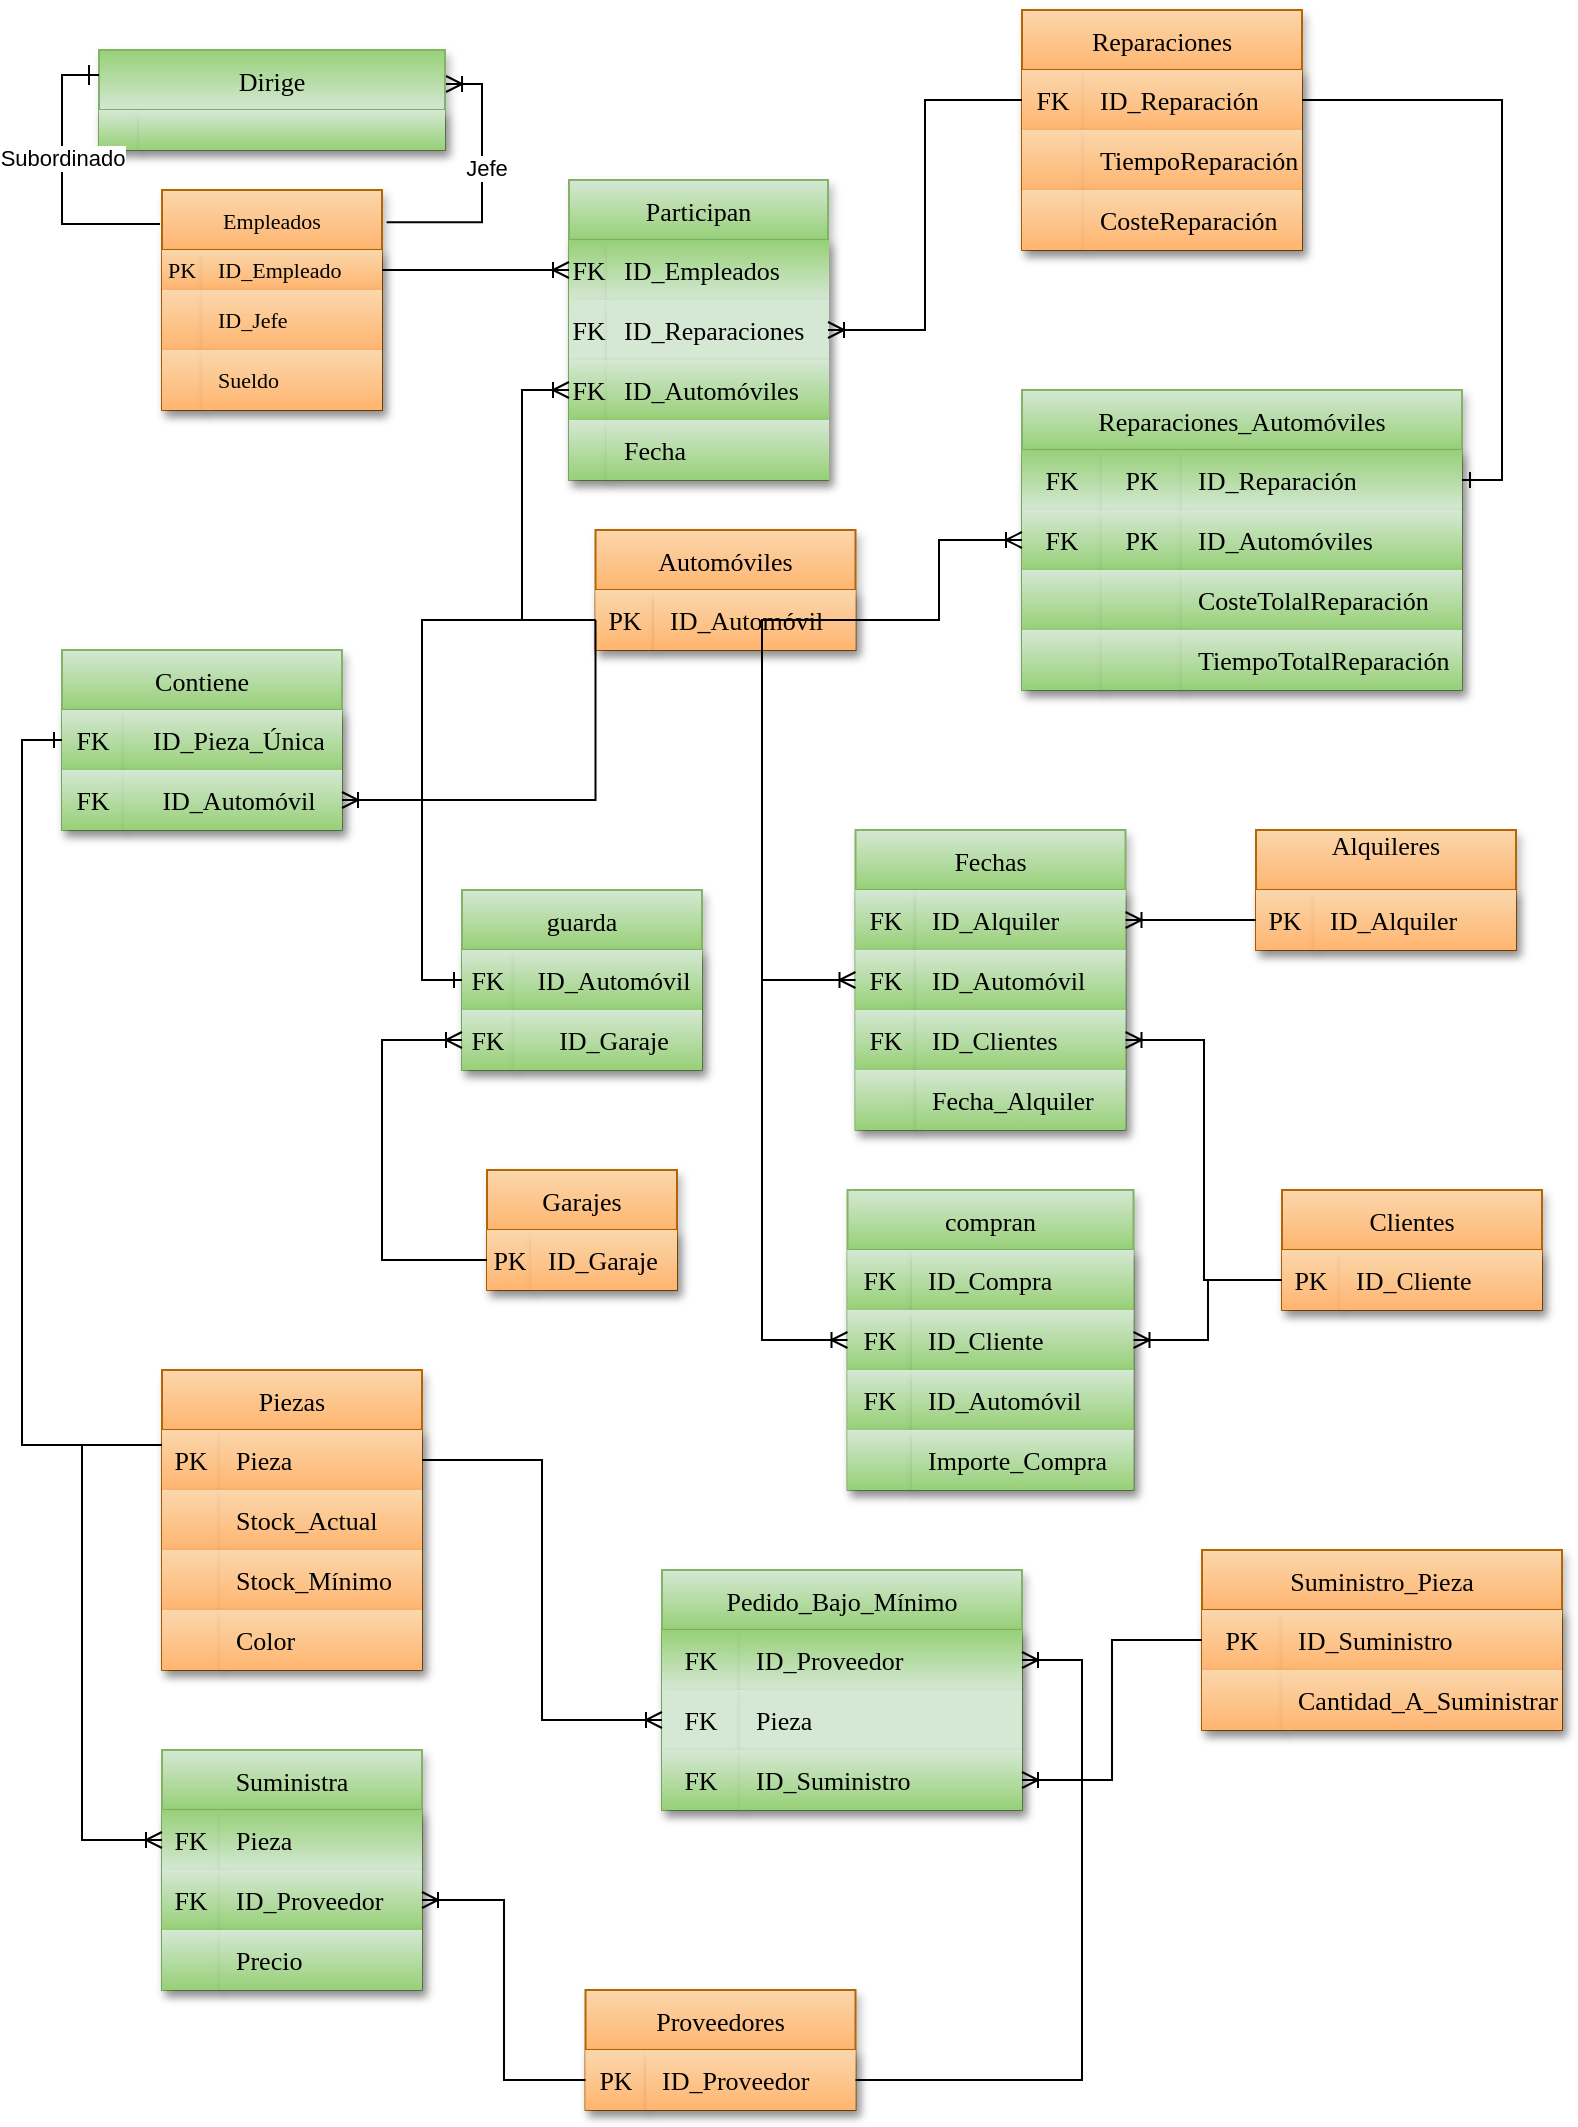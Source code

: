 <mxfile version="24.8.6">
  <diagram id="C5RBs43oDa-KdzZeNtuy" name="Page-1">
    <mxGraphModel dx="838" dy="1188" grid="1" gridSize="10" guides="1" tooltips="1" connect="1" arrows="1" fold="1" page="1" pageScale="1" pageWidth="827" pageHeight="1169" math="0" shadow="0">
      <root>
        <mxCell id="WIyWlLk6GJQsqaUBKTNV-0" />
        <mxCell id="WIyWlLk6GJQsqaUBKTNV-1" parent="WIyWlLk6GJQsqaUBKTNV-0" />
        <mxCell id="Lp_pQAp0cszQT5dLAUMI-8" value="Dirige" style="shape=table;startSize=30;container=1;collapsible=0;childLayout=tableLayout;fixedRows=1;rowLines=0;fontStyle=0;strokeColor=#82b366;fontSize=13;fillColor=#d5e8d4;swimlaneFillColor=none;shadow=1;textShadow=0;labelBackgroundColor=none;labelBorderColor=none;gradientColor=#97d077;fontFamily=Times New Roman;gradientDirection=north;" parent="WIyWlLk6GJQsqaUBKTNV-1" vertex="1">
          <mxGeometry x="58.5" y="70" width="173" height="50" as="geometry" />
        </mxCell>
        <mxCell id="Lp_pQAp0cszQT5dLAUMI-9" value="" style="shape=tableRow;horizontal=0;startSize=0;swimlaneHead=0;swimlaneBody=0;top=0;left=0;bottom=0;right=0;collapsible=0;dropTarget=0;fillColor=#d5e8d4;points=[[0,0.5],[1,0.5]];portConstraint=eastwest;strokeColor=#82b366;fontSize=13;swimlaneFillColor=none;shadow=1;textShadow=0;labelBackgroundColor=none;labelBorderColor=none;gradientColor=#97d077;fontFamily=Times New Roman;" parent="Lp_pQAp0cszQT5dLAUMI-8" vertex="1">
          <mxGeometry y="30" width="173" height="20" as="geometry" />
        </mxCell>
        <mxCell id="Lp_pQAp0cszQT5dLAUMI-10" value="" style="shape=partialRectangle;html=1;whiteSpace=wrap;connectable=0;fillColor=#d5e8d4;top=0;left=0;bottom=0;right=0;overflow=hidden;pointerEvents=1;strokeColor=#82b366;fontSize=13;swimlaneFillColor=none;shadow=1;textShadow=0;labelBackgroundColor=none;labelBorderColor=none;gradientColor=#97d077;fontFamily=Times New Roman;" parent="Lp_pQAp0cszQT5dLAUMI-9" vertex="1">
          <mxGeometry width="20" height="20" as="geometry">
            <mxRectangle width="20" height="20" as="alternateBounds" />
          </mxGeometry>
        </mxCell>
        <mxCell id="Lp_pQAp0cszQT5dLAUMI-11" value="" style="shape=partialRectangle;html=1;whiteSpace=wrap;connectable=0;fillColor=#d5e8d4;top=0;left=0;bottom=0;right=0;align=left;spacingLeft=6;overflow=hidden;strokeColor=#82b366;fontSize=13;swimlaneFillColor=none;shadow=1;textShadow=0;labelBackgroundColor=none;labelBorderColor=none;gradientColor=#97d077;fontFamily=Times New Roman;" parent="Lp_pQAp0cszQT5dLAUMI-9" vertex="1">
          <mxGeometry x="20" width="153" height="20" as="geometry">
            <mxRectangle width="153" height="20" as="alternateBounds" />
          </mxGeometry>
        </mxCell>
        <mxCell id="Lp_pQAp0cszQT5dLAUMI-18" value="Reparaciones" style="shape=table;startSize=30;container=1;collapsible=0;childLayout=tableLayout;fixedRows=1;rowLines=0;fontStyle=0;strokeColor=#b46504;fontSize=13;fillColor=#fad7ac;swimlaneFillColor=none;shadow=1;textShadow=0;labelBackgroundColor=none;labelBorderColor=none;gradientColor=#FFB570;fontFamily=Times New Roman;" parent="WIyWlLk6GJQsqaUBKTNV-1" vertex="1">
          <mxGeometry x="520" y="50" width="140" height="120" as="geometry" />
        </mxCell>
        <mxCell id="Lp_pQAp0cszQT5dLAUMI-19" value="" style="shape=tableRow;horizontal=0;startSize=0;swimlaneHead=0;swimlaneBody=0;top=0;left=0;bottom=0;right=0;collapsible=0;dropTarget=0;fillColor=#fad7ac;points=[[0,0.5],[1,0.5]];portConstraint=eastwest;strokeColor=#b46504;fontSize=13;swimlaneFillColor=none;shadow=1;textShadow=0;labelBackgroundColor=none;labelBorderColor=none;gradientColor=#FFB570;fontFamily=Times New Roman;" parent="Lp_pQAp0cszQT5dLAUMI-18" vertex="1">
          <mxGeometry y="30" width="140" height="30" as="geometry" />
        </mxCell>
        <mxCell id="Lp_pQAp0cszQT5dLAUMI-20" value="FK" style="shape=partialRectangle;html=1;whiteSpace=wrap;connectable=0;fillColor=#fad7ac;top=0;left=0;bottom=0;right=0;overflow=hidden;pointerEvents=1;strokeColor=#b46504;fontSize=13;swimlaneFillColor=none;shadow=1;textShadow=0;labelBackgroundColor=none;labelBorderColor=none;gradientColor=#FFB570;fontFamily=Times New Roman;" parent="Lp_pQAp0cszQT5dLAUMI-19" vertex="1">
          <mxGeometry width="31" height="30" as="geometry">
            <mxRectangle width="31" height="30" as="alternateBounds" />
          </mxGeometry>
        </mxCell>
        <mxCell id="Lp_pQAp0cszQT5dLAUMI-21" value="ID_Reparación" style="shape=partialRectangle;html=1;whiteSpace=wrap;connectable=0;fillColor=#fad7ac;top=0;left=0;bottom=0;right=0;align=left;spacingLeft=6;overflow=hidden;strokeColor=#b46504;fontSize=13;swimlaneFillColor=none;shadow=1;textShadow=0;labelBackgroundColor=none;labelBorderColor=none;gradientColor=#FFB570;fontFamily=Times New Roman;" parent="Lp_pQAp0cszQT5dLAUMI-19" vertex="1">
          <mxGeometry x="31" width="109" height="30" as="geometry">
            <mxRectangle width="109" height="30" as="alternateBounds" />
          </mxGeometry>
        </mxCell>
        <mxCell id="Lp_pQAp0cszQT5dLAUMI-22" value="" style="shape=tableRow;horizontal=0;startSize=0;swimlaneHead=0;swimlaneBody=0;top=0;left=0;bottom=0;right=0;collapsible=0;dropTarget=0;fillColor=#fad7ac;points=[[0,0.5],[1,0.5]];portConstraint=eastwest;strokeColor=#b46504;fontSize=13;swimlaneFillColor=none;shadow=1;textShadow=0;labelBackgroundColor=none;labelBorderColor=none;gradientColor=#FFB570;fontFamily=Times New Roman;" parent="Lp_pQAp0cszQT5dLAUMI-18" vertex="1">
          <mxGeometry y="60" width="140" height="30" as="geometry" />
        </mxCell>
        <mxCell id="Lp_pQAp0cszQT5dLAUMI-23" value="" style="shape=partialRectangle;html=1;whiteSpace=wrap;connectable=0;fillColor=#fad7ac;top=0;left=0;bottom=0;right=0;overflow=hidden;strokeColor=#b46504;fontSize=13;swimlaneFillColor=none;shadow=1;textShadow=0;labelBackgroundColor=none;labelBorderColor=none;gradientColor=#FFB570;fontFamily=Times New Roman;" parent="Lp_pQAp0cszQT5dLAUMI-22" vertex="1">
          <mxGeometry width="31" height="30" as="geometry">
            <mxRectangle width="31" height="30" as="alternateBounds" />
          </mxGeometry>
        </mxCell>
        <mxCell id="Lp_pQAp0cszQT5dLAUMI-24" value="TiempoReparación" style="shape=partialRectangle;html=1;whiteSpace=wrap;connectable=0;fillColor=#fad7ac;top=0;left=0;bottom=0;right=0;align=left;spacingLeft=6;overflow=hidden;strokeColor=#b46504;fontSize=13;swimlaneFillColor=none;shadow=1;textShadow=0;labelBackgroundColor=none;labelBorderColor=none;gradientColor=#FFB570;fontFamily=Times New Roman;" parent="Lp_pQAp0cszQT5dLAUMI-22" vertex="1">
          <mxGeometry x="31" width="109" height="30" as="geometry">
            <mxRectangle width="109" height="30" as="alternateBounds" />
          </mxGeometry>
        </mxCell>
        <mxCell id="Lp_pQAp0cszQT5dLAUMI-25" value="" style="shape=tableRow;horizontal=0;startSize=0;swimlaneHead=0;swimlaneBody=0;top=0;left=0;bottom=0;right=0;collapsible=0;dropTarget=0;fillColor=#fad7ac;points=[[0,0.5],[1,0.5]];portConstraint=eastwest;strokeColor=#b46504;fontSize=13;swimlaneFillColor=none;shadow=1;textShadow=0;labelBackgroundColor=none;labelBorderColor=none;gradientColor=#FFB570;fontFamily=Times New Roman;" parent="Lp_pQAp0cszQT5dLAUMI-18" vertex="1">
          <mxGeometry y="90" width="140" height="30" as="geometry" />
        </mxCell>
        <mxCell id="Lp_pQAp0cszQT5dLAUMI-26" value="" style="shape=partialRectangle;html=1;whiteSpace=wrap;connectable=0;fillColor=#fad7ac;top=0;left=0;bottom=0;right=0;overflow=hidden;strokeColor=#b46504;fontSize=13;swimlaneFillColor=none;shadow=1;textShadow=0;labelBackgroundColor=none;labelBorderColor=none;gradientColor=#FFB570;fontFamily=Times New Roman;" parent="Lp_pQAp0cszQT5dLAUMI-25" vertex="1">
          <mxGeometry width="31" height="30" as="geometry">
            <mxRectangle width="31" height="30" as="alternateBounds" />
          </mxGeometry>
        </mxCell>
        <mxCell id="Lp_pQAp0cszQT5dLAUMI-27" value="CosteReparación" style="shape=partialRectangle;html=1;whiteSpace=wrap;connectable=0;fillColor=#fad7ac;top=0;left=0;bottom=0;right=0;align=left;spacingLeft=6;overflow=hidden;strokeColor=#b46504;fontSize=13;swimlaneFillColor=none;shadow=1;textShadow=0;labelBackgroundColor=none;labelBorderColor=none;gradientColor=#FFB570;fontFamily=Times New Roman;" parent="Lp_pQAp0cszQT5dLAUMI-25" vertex="1">
          <mxGeometry x="31" width="109" height="30" as="geometry">
            <mxRectangle width="109" height="30" as="alternateBounds" />
          </mxGeometry>
        </mxCell>
        <mxCell id="Lp_pQAp0cszQT5dLAUMI-28" value="Participan" style="shape=table;startSize=30;container=1;collapsible=0;childLayout=tableLayout;fixedRows=1;rowLines=0;fontStyle=0;strokeColor=#82b366;fontSize=13;fillColor=#d5e8d4;swimlaneFillColor=none;shadow=1;textShadow=0;labelBackgroundColor=none;labelBorderColor=none;gradientColor=#97d077;fontFamily=Times New Roman;" parent="WIyWlLk6GJQsqaUBKTNV-1" vertex="1">
          <mxGeometry x="293.5" y="135" width="129.5" height="150" as="geometry" />
        </mxCell>
        <mxCell id="nWBEI4UN-KS2f4wDshjL-10" style="shape=tableRow;horizontal=0;startSize=0;swimlaneHead=0;swimlaneBody=0;top=0;left=0;bottom=0;right=0;collapsible=0;dropTarget=0;fillColor=#d5e8d4;points=[[0,0.5],[1,0.5]];portConstraint=eastwest;strokeColor=#82b366;fontSize=13;swimlaneFillColor=none;shadow=1;textShadow=0;labelBackgroundColor=none;labelBorderColor=none;gradientColor=#97d077;fontFamily=Times New Roman;" parent="Lp_pQAp0cszQT5dLAUMI-28" vertex="1">
          <mxGeometry y="30" width="129.5" height="30" as="geometry" />
        </mxCell>
        <mxCell id="nWBEI4UN-KS2f4wDshjL-11" value="FK" style="shape=partialRectangle;html=1;whiteSpace=wrap;connectable=0;fillColor=#d5e8d4;top=0;left=0;bottom=0;right=0;overflow=hidden;pointerEvents=1;strokeColor=#82b366;fontSize=13;swimlaneFillColor=none;shadow=1;textShadow=0;labelBackgroundColor=none;labelBorderColor=none;gradientColor=#97d077;fontFamily=Times New Roman;gradientDirection=north;" parent="nWBEI4UN-KS2f4wDshjL-10" vertex="1">
          <mxGeometry width="19" height="30" as="geometry">
            <mxRectangle width="19" height="30" as="alternateBounds" />
          </mxGeometry>
        </mxCell>
        <mxCell id="nWBEI4UN-KS2f4wDshjL-12" value="ID_Empleados" style="shape=partialRectangle;html=1;whiteSpace=wrap;connectable=0;fillColor=#d5e8d4;top=0;left=0;bottom=0;right=0;align=left;spacingLeft=6;overflow=hidden;strokeColor=#82b366;fontSize=13;swimlaneFillColor=none;shadow=1;textShadow=0;labelBackgroundColor=none;labelBorderColor=none;gradientColor=#97d077;fontFamily=Times New Roman;gradientDirection=north;" parent="nWBEI4UN-KS2f4wDshjL-10" vertex="1">
          <mxGeometry x="19" width="111" height="30" as="geometry">
            <mxRectangle width="111" height="30" as="alternateBounds" />
          </mxGeometry>
        </mxCell>
        <mxCell id="Lp_pQAp0cszQT5dLAUMI-29" value="" style="shape=tableRow;horizontal=0;startSize=0;swimlaneHead=0;swimlaneBody=0;top=0;left=0;bottom=0;right=0;collapsible=0;dropTarget=0;fillColor=#d5e8d4;points=[[0,0.5],[1,0.5]];portConstraint=eastwest;strokeColor=#82b366;fontSize=13;swimlaneFillColor=none;shadow=1;textShadow=0;labelBackgroundColor=none;labelBorderColor=none;gradientColor=#97d077;fontFamily=Times New Roman;" parent="Lp_pQAp0cszQT5dLAUMI-28" vertex="1">
          <mxGeometry y="60" width="129.5" height="30" as="geometry" />
        </mxCell>
        <mxCell id="Lp_pQAp0cszQT5dLAUMI-30" value="FK" style="shape=partialRectangle;html=1;whiteSpace=wrap;connectable=0;fillColor=#d5e8d4;top=0;left=0;bottom=0;right=0;overflow=hidden;pointerEvents=1;strokeColor=#82b366;fontSize=13;swimlaneFillColor=none;shadow=1;textShadow=0;labelBackgroundColor=none;labelBorderColor=none;gradientColor=none;fontFamily=Times New Roman;gradientDirection=north;" parent="Lp_pQAp0cszQT5dLAUMI-29" vertex="1">
          <mxGeometry width="19" height="30" as="geometry">
            <mxRectangle width="19" height="30" as="alternateBounds" />
          </mxGeometry>
        </mxCell>
        <mxCell id="Lp_pQAp0cszQT5dLAUMI-31" value="ID_Reparaciones" style="shape=partialRectangle;html=1;whiteSpace=wrap;connectable=0;fillColor=#d5e8d4;top=0;left=0;bottom=0;right=0;align=left;spacingLeft=6;overflow=hidden;strokeColor=#82b366;fontSize=13;swimlaneFillColor=none;shadow=1;textShadow=0;labelBackgroundColor=none;labelBorderColor=none;gradientColor=none;fontFamily=Times New Roman;gradientDirection=north;" parent="Lp_pQAp0cszQT5dLAUMI-29" vertex="1">
          <mxGeometry x="19" width="111" height="30" as="geometry">
            <mxRectangle width="111" height="30" as="alternateBounds" />
          </mxGeometry>
        </mxCell>
        <mxCell id="Lp_pQAp0cszQT5dLAUMI-32" value="" style="shape=tableRow;horizontal=0;startSize=0;swimlaneHead=0;swimlaneBody=0;top=0;left=0;bottom=0;right=0;collapsible=0;dropTarget=0;fillColor=#d5e8d4;points=[[0,0.5],[1,0.5]];portConstraint=eastwest;strokeColor=#82b366;fontSize=13;swimlaneFillColor=none;shadow=1;textShadow=0;labelBackgroundColor=none;labelBorderColor=none;gradientColor=#97d077;fontFamily=Times New Roman;" parent="Lp_pQAp0cszQT5dLAUMI-28" vertex="1">
          <mxGeometry y="90" width="129.5" height="30" as="geometry" />
        </mxCell>
        <mxCell id="Lp_pQAp0cszQT5dLAUMI-33" value="FK" style="shape=partialRectangle;html=1;whiteSpace=wrap;connectable=0;fillColor=#d5e8d4;top=0;left=0;bottom=0;right=0;overflow=hidden;strokeColor=#82b366;fontSize=13;swimlaneFillColor=none;shadow=1;textShadow=0;labelBackgroundColor=none;labelBorderColor=none;gradientColor=#97d077;fontFamily=Times New Roman;" parent="Lp_pQAp0cszQT5dLAUMI-32" vertex="1">
          <mxGeometry width="19" height="30" as="geometry">
            <mxRectangle width="19" height="30" as="alternateBounds" />
          </mxGeometry>
        </mxCell>
        <mxCell id="Lp_pQAp0cszQT5dLAUMI-34" value="ID_Automóviles" style="shape=partialRectangle;html=1;whiteSpace=wrap;connectable=0;fillColor=#d5e8d4;top=0;left=0;bottom=0;right=0;align=left;spacingLeft=6;overflow=hidden;strokeColor=#82b366;fontSize=13;swimlaneFillColor=none;shadow=1;textShadow=0;labelBackgroundColor=none;labelBorderColor=none;gradientColor=#97d077;fontFamily=Times New Roman;" parent="Lp_pQAp0cszQT5dLAUMI-32" vertex="1">
          <mxGeometry x="19" width="111" height="30" as="geometry">
            <mxRectangle width="111" height="30" as="alternateBounds" />
          </mxGeometry>
        </mxCell>
        <mxCell id="Lp_pQAp0cszQT5dLAUMI-239" style="shape=tableRow;horizontal=0;startSize=0;swimlaneHead=0;swimlaneBody=0;top=0;left=0;bottom=0;right=0;collapsible=0;dropTarget=0;fillColor=#d5e8d4;points=[[0,0.5],[1,0.5]];portConstraint=eastwest;strokeColor=#82b366;fontSize=13;swimlaneFillColor=none;shadow=1;textShadow=0;labelBackgroundColor=none;labelBorderColor=none;gradientColor=#97d077;fontFamily=Times New Roman;" parent="Lp_pQAp0cszQT5dLAUMI-28" vertex="1">
          <mxGeometry y="120" width="129.5" height="30" as="geometry" />
        </mxCell>
        <mxCell id="Lp_pQAp0cszQT5dLAUMI-240" value="" style="shape=partialRectangle;html=1;whiteSpace=wrap;connectable=0;fillColor=#d5e8d4;top=0;left=0;bottom=0;right=0;overflow=hidden;strokeColor=#82b366;fontSize=13;swimlaneFillColor=none;shadow=1;textShadow=0;labelBackgroundColor=none;labelBorderColor=none;gradientColor=#97d077;fontFamily=Times New Roman;" parent="Lp_pQAp0cszQT5dLAUMI-239" vertex="1">
          <mxGeometry width="19" height="30" as="geometry">
            <mxRectangle width="19" height="30" as="alternateBounds" />
          </mxGeometry>
        </mxCell>
        <mxCell id="Lp_pQAp0cszQT5dLAUMI-241" value="Fecha" style="shape=partialRectangle;html=1;whiteSpace=wrap;connectable=0;fillColor=#d5e8d4;top=0;left=0;bottom=0;right=0;align=left;spacingLeft=6;overflow=hidden;strokeColor=#82b366;fontSize=13;swimlaneFillColor=none;shadow=1;textShadow=0;labelBackgroundColor=none;labelBorderColor=none;gradientColor=#97d077;fontFamily=Times New Roman;" parent="Lp_pQAp0cszQT5dLAUMI-239" vertex="1">
          <mxGeometry x="19" width="111" height="30" as="geometry">
            <mxRectangle width="111" height="30" as="alternateBounds" />
          </mxGeometry>
        </mxCell>
        <mxCell id="Lp_pQAp0cszQT5dLAUMI-38" value="Reparaciones_Automóviles" style="shape=table;startSize=30;container=1;collapsible=0;childLayout=tableLayout;fixedRows=1;rowLines=0;fontStyle=0;strokeColor=#82b366;fontSize=13;fillColor=#d5e8d4;swimlaneFillColor=none;shadow=1;textShadow=0;labelBackgroundColor=none;labelBorderColor=none;gradientColor=#97d077;fontFamily=Times New Roman;swimlaneLine=1;" parent="WIyWlLk6GJQsqaUBKTNV-1" vertex="1">
          <mxGeometry x="520" y="240" width="220" height="150" as="geometry" />
        </mxCell>
        <mxCell id="Lp_pQAp0cszQT5dLAUMI-39" value="" style="shape=tableRow;horizontal=0;startSize=0;swimlaneHead=0;swimlaneBody=0;top=0;left=0;bottom=0;right=0;collapsible=0;dropTarget=0;fillColor=#d5e8d4;points=[[0,0.5],[1,0.5]];portConstraint=eastwest;strokeColor=#82b366;fontSize=13;swimlaneFillColor=none;shadow=1;textShadow=0;labelBackgroundColor=none;labelBorderColor=none;gradientColor=#97d077;fontFamily=Times New Roman;gradientDirection=north;swimlaneLine=1;" parent="Lp_pQAp0cszQT5dLAUMI-38" vertex="1">
          <mxGeometry y="30" width="220" height="30" as="geometry" />
        </mxCell>
        <mxCell id="Lp_pQAp0cszQT5dLAUMI-40" value="FK" style="shape=partialRectangle;html=1;whiteSpace=wrap;connectable=0;fillColor=#d5e8d4;top=0;left=0;bottom=0;right=0;overflow=hidden;pointerEvents=1;strokeColor=#82b366;fontSize=13;swimlaneFillColor=none;shadow=1;textShadow=0;labelBackgroundColor=none;labelBorderColor=none;gradientColor=#97d077;fontFamily=Times New Roman;gradientDirection=north;swimlaneLine=1;" parent="Lp_pQAp0cszQT5dLAUMI-39" vertex="1">
          <mxGeometry width="40" height="30" as="geometry">
            <mxRectangle width="40" height="30" as="alternateBounds" />
          </mxGeometry>
        </mxCell>
        <mxCell id="nWBEI4UN-KS2f4wDshjL-23" value="PK" style="shape=partialRectangle;html=1;whiteSpace=wrap;connectable=0;fillColor=#d5e8d4;top=0;left=0;bottom=0;right=0;overflow=hidden;pointerEvents=1;strokeColor=#82b366;fontSize=13;swimlaneFillColor=none;shadow=1;textShadow=0;labelBackgroundColor=none;labelBorderColor=none;gradientColor=#97d077;fontFamily=Times New Roman;gradientDirection=north;swimlaneLine=1;" parent="Lp_pQAp0cszQT5dLAUMI-39" vertex="1">
          <mxGeometry x="40" width="40" height="30" as="geometry">
            <mxRectangle width="40" height="30" as="alternateBounds" />
          </mxGeometry>
        </mxCell>
        <mxCell id="Lp_pQAp0cszQT5dLAUMI-41" value="ID_Reparación" style="shape=partialRectangle;html=1;whiteSpace=wrap;connectable=0;fillColor=#d5e8d4;top=0;left=0;bottom=0;right=0;align=left;spacingLeft=6;overflow=hidden;strokeColor=#82b366;fontSize=13;swimlaneFillColor=none;shadow=1;textShadow=0;labelBackgroundColor=none;labelBorderColor=none;gradientColor=#97d077;fontFamily=Times New Roman;gradientDirection=north;swimlaneLine=1;" parent="Lp_pQAp0cszQT5dLAUMI-39" vertex="1">
          <mxGeometry x="80" width="140" height="30" as="geometry">
            <mxRectangle width="140" height="30" as="alternateBounds" />
          </mxGeometry>
        </mxCell>
        <mxCell id="Lp_pQAp0cszQT5dLAUMI-42" value="" style="shape=tableRow;horizontal=0;startSize=0;swimlaneHead=0;swimlaneBody=0;top=0;left=0;bottom=0;right=0;collapsible=0;dropTarget=0;fillColor=#d5e8d4;points=[[0,0.5],[1,0.5]];portConstraint=eastwest;strokeColor=#82b366;fontSize=13;swimlaneFillColor=none;shadow=1;textShadow=0;labelBackgroundColor=none;labelBorderColor=none;gradientColor=#97d077;fontFamily=Times New Roman;swimlaneLine=1;" parent="Lp_pQAp0cszQT5dLAUMI-38" vertex="1">
          <mxGeometry y="60" width="220" height="30" as="geometry" />
        </mxCell>
        <mxCell id="Lp_pQAp0cszQT5dLAUMI-43" value="FK" style="shape=partialRectangle;html=1;whiteSpace=wrap;connectable=0;fillColor=#d5e8d4;top=0;left=0;bottom=0;right=0;overflow=hidden;strokeColor=#82b366;fontSize=13;swimlaneFillColor=none;shadow=1;textShadow=0;labelBackgroundColor=none;labelBorderColor=none;gradientColor=#97d077;fontFamily=Times New Roman;swimlaneLine=1;" parent="Lp_pQAp0cszQT5dLAUMI-42" vertex="1">
          <mxGeometry width="40" height="30" as="geometry">
            <mxRectangle width="40" height="30" as="alternateBounds" />
          </mxGeometry>
        </mxCell>
        <mxCell id="nWBEI4UN-KS2f4wDshjL-24" value="PK" style="shape=partialRectangle;html=1;whiteSpace=wrap;connectable=0;fillColor=#d5e8d4;top=0;left=0;bottom=0;right=0;overflow=hidden;strokeColor=#82b366;fontSize=13;swimlaneFillColor=none;shadow=1;textShadow=0;labelBackgroundColor=none;labelBorderColor=none;gradientColor=#97d077;fontFamily=Times New Roman;swimlaneLine=1;" parent="Lp_pQAp0cszQT5dLAUMI-42" vertex="1">
          <mxGeometry x="40" width="40" height="30" as="geometry">
            <mxRectangle width="40" height="30" as="alternateBounds" />
          </mxGeometry>
        </mxCell>
        <mxCell id="Lp_pQAp0cszQT5dLAUMI-44" value="ID_Automóviles" style="shape=partialRectangle;html=1;whiteSpace=wrap;connectable=0;fillColor=#d5e8d4;top=0;left=0;bottom=0;right=0;align=left;spacingLeft=6;overflow=hidden;strokeColor=#82b366;fontSize=13;swimlaneFillColor=none;shadow=1;textShadow=0;labelBackgroundColor=none;labelBorderColor=none;gradientColor=#97d077;fontFamily=Times New Roman;swimlaneLine=1;" parent="Lp_pQAp0cszQT5dLAUMI-42" vertex="1">
          <mxGeometry x="80" width="140" height="30" as="geometry">
            <mxRectangle width="140" height="30" as="alternateBounds" />
          </mxGeometry>
        </mxCell>
        <mxCell id="Lp_pQAp0cszQT5dLAUMI-45" value="" style="shape=tableRow;horizontal=0;startSize=0;swimlaneHead=0;swimlaneBody=0;top=0;left=0;bottom=0;right=0;collapsible=0;dropTarget=0;fillColor=#d5e8d4;points=[[0,0.5],[1,0.5]];portConstraint=eastwest;strokeColor=#82b366;fontSize=13;swimlaneFillColor=none;shadow=1;textShadow=0;labelBackgroundColor=none;labelBorderColor=none;gradientColor=#97d077;fontFamily=Times New Roman;swimlaneLine=1;" parent="Lp_pQAp0cszQT5dLAUMI-38" vertex="1">
          <mxGeometry y="90" width="220" height="30" as="geometry" />
        </mxCell>
        <mxCell id="Lp_pQAp0cszQT5dLAUMI-46" value="" style="shape=partialRectangle;html=1;whiteSpace=wrap;connectable=0;fillColor=#d5e8d4;top=0;left=0;bottom=0;right=0;overflow=hidden;strokeColor=#82b366;fontSize=13;swimlaneFillColor=none;shadow=1;textShadow=0;labelBackgroundColor=none;labelBorderColor=none;gradientColor=#97d077;fontFamily=Times New Roman;swimlaneLine=1;" parent="Lp_pQAp0cszQT5dLAUMI-45" vertex="1">
          <mxGeometry width="40" height="30" as="geometry">
            <mxRectangle width="40" height="30" as="alternateBounds" />
          </mxGeometry>
        </mxCell>
        <mxCell id="nWBEI4UN-KS2f4wDshjL-25" style="shape=partialRectangle;html=1;whiteSpace=wrap;connectable=0;fillColor=#d5e8d4;top=0;left=0;bottom=0;right=0;overflow=hidden;strokeColor=#82b366;fontSize=13;swimlaneFillColor=none;shadow=1;textShadow=0;labelBackgroundColor=none;labelBorderColor=none;gradientColor=#97d077;fontFamily=Times New Roman;swimlaneLine=1;" parent="Lp_pQAp0cszQT5dLAUMI-45" vertex="1">
          <mxGeometry x="40" width="40" height="30" as="geometry">
            <mxRectangle width="40" height="30" as="alternateBounds" />
          </mxGeometry>
        </mxCell>
        <mxCell id="Lp_pQAp0cszQT5dLAUMI-47" value="CosteTolalReparación" style="shape=partialRectangle;html=1;whiteSpace=wrap;connectable=0;fillColor=#d5e8d4;top=0;left=0;bottom=0;right=0;align=left;spacingLeft=6;overflow=hidden;strokeColor=#82b366;fontSize=13;swimlaneFillColor=none;shadow=1;textShadow=0;labelBackgroundColor=none;labelBorderColor=none;gradientColor=#97d077;fontFamily=Times New Roman;swimlaneLine=1;" parent="Lp_pQAp0cszQT5dLAUMI-45" vertex="1">
          <mxGeometry x="80" width="140" height="30" as="geometry">
            <mxRectangle width="140" height="30" as="alternateBounds" />
          </mxGeometry>
        </mxCell>
        <mxCell id="Lp_pQAp0cszQT5dLAUMI-220" style="shape=tableRow;horizontal=0;startSize=0;swimlaneHead=0;swimlaneBody=0;top=0;left=0;bottom=0;right=0;collapsible=0;dropTarget=0;fillColor=#d5e8d4;points=[[0,0.5],[1,0.5]];portConstraint=eastwest;strokeColor=#82b366;fontSize=13;swimlaneFillColor=none;shadow=1;textShadow=0;labelBackgroundColor=none;labelBorderColor=none;gradientColor=#97d077;fontFamily=Times New Roman;swimlaneLine=1;" parent="Lp_pQAp0cszQT5dLAUMI-38" vertex="1">
          <mxGeometry y="120" width="220" height="30" as="geometry" />
        </mxCell>
        <mxCell id="Lp_pQAp0cszQT5dLAUMI-221" value="" style="shape=partialRectangle;html=1;whiteSpace=wrap;connectable=0;fillColor=#d5e8d4;top=0;left=0;bottom=0;right=0;overflow=hidden;strokeColor=#82b366;fontSize=13;swimlaneFillColor=none;shadow=1;textShadow=0;labelBackgroundColor=none;labelBorderColor=none;gradientColor=#97d077;fontFamily=Times New Roman;swimlaneLine=1;" parent="Lp_pQAp0cszQT5dLAUMI-220" vertex="1">
          <mxGeometry width="40" height="30" as="geometry">
            <mxRectangle width="40" height="30" as="alternateBounds" />
          </mxGeometry>
        </mxCell>
        <mxCell id="nWBEI4UN-KS2f4wDshjL-26" style="shape=partialRectangle;html=1;whiteSpace=wrap;connectable=0;fillColor=#d5e8d4;top=0;left=0;bottom=0;right=0;overflow=hidden;strokeColor=#82b366;fontSize=13;swimlaneFillColor=none;shadow=1;textShadow=0;labelBackgroundColor=none;labelBorderColor=none;gradientColor=#97d077;fontFamily=Times New Roman;swimlaneLine=1;" parent="Lp_pQAp0cszQT5dLAUMI-220" vertex="1">
          <mxGeometry x="40" width="40" height="30" as="geometry">
            <mxRectangle width="40" height="30" as="alternateBounds" />
          </mxGeometry>
        </mxCell>
        <mxCell id="Lp_pQAp0cszQT5dLAUMI-222" value="TiempoTotalReparación" style="shape=partialRectangle;html=1;whiteSpace=wrap;connectable=0;fillColor=#d5e8d4;top=0;left=0;bottom=0;right=0;align=left;spacingLeft=6;overflow=hidden;strokeColor=#82b366;fontSize=13;swimlaneFillColor=none;shadow=1;textShadow=0;labelBackgroundColor=none;labelBorderColor=none;gradientColor=#97d077;fontFamily=Times New Roman;swimlaneLine=1;" parent="Lp_pQAp0cszQT5dLAUMI-220" vertex="1">
          <mxGeometry x="80" width="140" height="30" as="geometry">
            <mxRectangle width="140" height="30" as="alternateBounds" />
          </mxGeometry>
        </mxCell>
        <mxCell id="Lp_pQAp0cszQT5dLAUMI-48" value="Suministra" style="shape=table;startSize=30;container=1;collapsible=0;childLayout=tableLayout;fixedRows=1;rowLines=0;fontStyle=0;strokeColor=#82b366;fontSize=13;fillColor=#d5e8d4;swimlaneFillColor=none;shadow=1;textShadow=0;labelBackgroundColor=none;labelBorderColor=none;gradientColor=#97d077;fontFamily=Times New Roman;" parent="WIyWlLk6GJQsqaUBKTNV-1" vertex="1">
          <mxGeometry x="90" y="920" width="130" height="120" as="geometry" />
        </mxCell>
        <mxCell id="Lp_pQAp0cszQT5dLAUMI-49" value="" style="shape=tableRow;horizontal=0;startSize=0;swimlaneHead=0;swimlaneBody=0;top=0;left=0;bottom=0;right=0;collapsible=0;dropTarget=0;fillColor=#d5e8d4;points=[[0,0.5],[1,0.5]];portConstraint=eastwest;strokeColor=#82b366;fontSize=13;swimlaneFillColor=none;shadow=1;textShadow=0;labelBackgroundColor=none;labelBorderColor=none;gradientColor=#97d077;fontFamily=Times New Roman;" parent="Lp_pQAp0cszQT5dLAUMI-48" vertex="1">
          <mxGeometry y="30" width="130" height="30" as="geometry" />
        </mxCell>
        <mxCell id="Lp_pQAp0cszQT5dLAUMI-50" value="FK" style="shape=partialRectangle;html=1;whiteSpace=wrap;connectable=0;fillColor=#d5e8d4;top=0;left=0;bottom=0;right=0;overflow=hidden;pointerEvents=1;strokeColor=#82b366;fontSize=13;swimlaneFillColor=none;shadow=1;textShadow=0;labelBackgroundColor=none;labelBorderColor=none;gradientColor=#97d077;fontFamily=Times New Roman;gradientDirection=north;" parent="Lp_pQAp0cszQT5dLAUMI-49" vertex="1">
          <mxGeometry width="29" height="30" as="geometry">
            <mxRectangle width="29" height="30" as="alternateBounds" />
          </mxGeometry>
        </mxCell>
        <mxCell id="Lp_pQAp0cszQT5dLAUMI-51" value="Pieza" style="shape=partialRectangle;html=1;whiteSpace=wrap;connectable=0;fillColor=#d5e8d4;top=0;left=0;bottom=0;right=0;align=left;spacingLeft=6;overflow=hidden;strokeColor=#82b366;fontSize=13;swimlaneFillColor=none;shadow=1;textShadow=0;labelBackgroundColor=none;labelBorderColor=none;gradientColor=#97d077;fontFamily=Times New Roman;gradientDirection=north;" parent="Lp_pQAp0cszQT5dLAUMI-49" vertex="1">
          <mxGeometry x="29" width="101" height="30" as="geometry">
            <mxRectangle width="101" height="30" as="alternateBounds" />
          </mxGeometry>
        </mxCell>
        <mxCell id="Lp_pQAp0cszQT5dLAUMI-52" value="" style="shape=tableRow;horizontal=0;startSize=0;swimlaneHead=0;swimlaneBody=0;top=0;left=0;bottom=0;right=0;collapsible=0;dropTarget=0;fillColor=#d5e8d4;points=[[0,0.5],[1,0.5]];portConstraint=eastwest;strokeColor=#82b366;fontSize=13;swimlaneFillColor=none;shadow=1;textShadow=0;labelBackgroundColor=none;labelBorderColor=none;gradientColor=#97d077;fontFamily=Times New Roman;" parent="Lp_pQAp0cszQT5dLAUMI-48" vertex="1">
          <mxGeometry y="60" width="130" height="30" as="geometry" />
        </mxCell>
        <mxCell id="Lp_pQAp0cszQT5dLAUMI-53" value="FK" style="shape=partialRectangle;html=1;whiteSpace=wrap;connectable=0;fillColor=#d5e8d4;top=0;left=0;bottom=0;right=0;overflow=hidden;strokeColor=#82b366;fontSize=13;swimlaneFillColor=none;shadow=1;textShadow=0;labelBackgroundColor=none;labelBorderColor=none;gradientColor=#97d077;fontFamily=Times New Roman;" parent="Lp_pQAp0cszQT5dLAUMI-52" vertex="1">
          <mxGeometry width="29" height="30" as="geometry">
            <mxRectangle width="29" height="30" as="alternateBounds" />
          </mxGeometry>
        </mxCell>
        <mxCell id="Lp_pQAp0cszQT5dLAUMI-54" value="ID_Proveedor" style="shape=partialRectangle;html=1;whiteSpace=wrap;connectable=0;fillColor=#d5e8d4;top=0;left=0;bottom=0;right=0;align=left;spacingLeft=6;overflow=hidden;strokeColor=#82b366;fontSize=13;swimlaneFillColor=none;shadow=1;textShadow=0;labelBackgroundColor=none;labelBorderColor=none;gradientColor=#97d077;fontFamily=Times New Roman;" parent="Lp_pQAp0cszQT5dLAUMI-52" vertex="1">
          <mxGeometry x="29" width="101" height="30" as="geometry">
            <mxRectangle width="101" height="30" as="alternateBounds" />
          </mxGeometry>
        </mxCell>
        <mxCell id="Lp_pQAp0cszQT5dLAUMI-236" style="shape=tableRow;horizontal=0;startSize=0;swimlaneHead=0;swimlaneBody=0;top=0;left=0;bottom=0;right=0;collapsible=0;dropTarget=0;fillColor=#d5e8d4;points=[[0,0.5],[1,0.5]];portConstraint=eastwest;strokeColor=#82b366;fontSize=13;swimlaneFillColor=none;shadow=1;textShadow=0;labelBackgroundColor=none;labelBorderColor=none;gradientColor=#97d077;fontFamily=Times New Roman;" parent="Lp_pQAp0cszQT5dLAUMI-48" vertex="1">
          <mxGeometry y="90" width="130" height="30" as="geometry" />
        </mxCell>
        <mxCell id="Lp_pQAp0cszQT5dLAUMI-237" value="" style="shape=partialRectangle;html=1;whiteSpace=wrap;connectable=0;fillColor=#d5e8d4;top=0;left=0;bottom=0;right=0;overflow=hidden;strokeColor=#82b366;fontSize=13;swimlaneFillColor=none;shadow=1;textShadow=0;labelBackgroundColor=none;labelBorderColor=none;gradientColor=#97d077;fontFamily=Times New Roman;" parent="Lp_pQAp0cszQT5dLAUMI-236" vertex="1">
          <mxGeometry width="29" height="30" as="geometry">
            <mxRectangle width="29" height="30" as="alternateBounds" />
          </mxGeometry>
        </mxCell>
        <mxCell id="Lp_pQAp0cszQT5dLAUMI-238" value="Precio" style="shape=partialRectangle;html=1;whiteSpace=wrap;connectable=0;fillColor=#d5e8d4;top=0;left=0;bottom=0;right=0;align=left;spacingLeft=6;overflow=hidden;strokeColor=#82b366;fontSize=13;swimlaneFillColor=none;shadow=1;textShadow=0;labelBackgroundColor=none;labelBorderColor=none;gradientColor=#97d077;fontFamily=Times New Roman;" parent="Lp_pQAp0cszQT5dLAUMI-236" vertex="1">
          <mxGeometry x="29" width="101" height="30" as="geometry">
            <mxRectangle width="101" height="30" as="alternateBounds" />
          </mxGeometry>
        </mxCell>
        <mxCell id="Lp_pQAp0cszQT5dLAUMI-58" value="guarda" style="shape=table;startSize=30;container=1;collapsible=0;childLayout=tableLayout;fixedRows=1;rowLines=0;fontStyle=0;strokeColor=#82b366;fontSize=13;fillColor=#d5e8d4;swimlaneFillColor=none;shadow=1;textShadow=0;labelBackgroundColor=none;labelBorderColor=none;gradientColor=#97d077;fontFamily=Times New Roman;align=center;verticalAlign=middle;fontColor=default;" parent="WIyWlLk6GJQsqaUBKTNV-1" vertex="1">
          <mxGeometry x="240" y="490" width="120" height="90" as="geometry" />
        </mxCell>
        <mxCell id="Lp_pQAp0cszQT5dLAUMI-59" value="" style="shape=tableRow;horizontal=0;startSize=0;swimlaneHead=0;swimlaneBody=0;top=0;left=0;bottom=0;right=0;collapsible=0;dropTarget=0;fillColor=#d5e8d4;points=[[0,0.5],[1,0.5]];portConstraint=eastwest;strokeColor=#82b366;fontSize=13;swimlaneFillColor=none;shadow=1;textShadow=0;labelBackgroundColor=none;labelBorderColor=none;gradientColor=#97d077;fontFamily=Times New Roman;align=center;verticalAlign=middle;fontColor=default;fontStyle=0;" parent="Lp_pQAp0cszQT5dLAUMI-58" vertex="1">
          <mxGeometry y="30" width="120" height="30" as="geometry" />
        </mxCell>
        <mxCell id="Lp_pQAp0cszQT5dLAUMI-60" value="FK" style="shape=partialRectangle;html=1;whiteSpace=wrap;connectable=0;fillColor=#d5e8d4;top=0;left=0;bottom=0;right=0;overflow=hidden;pointerEvents=1;strokeColor=#82b366;fontSize=13;swimlaneFillColor=none;shadow=1;textShadow=0;labelBackgroundColor=none;labelBorderColor=none;gradientColor=#97d077;fontFamily=Times New Roman;align=center;verticalAlign=middle;fontColor=default;fontStyle=0;" parent="Lp_pQAp0cszQT5dLAUMI-59" vertex="1">
          <mxGeometry width="26" height="30" as="geometry">
            <mxRectangle width="26" height="30" as="alternateBounds" />
          </mxGeometry>
        </mxCell>
        <mxCell id="Lp_pQAp0cszQT5dLAUMI-61" value="ID_Automóvil" style="shape=partialRectangle;html=1;whiteSpace=wrap;connectable=0;fillColor=#d5e8d4;top=0;left=0;bottom=0;right=0;align=center;spacingLeft=6;overflow=hidden;strokeColor=#82b366;fontSize=13;swimlaneFillColor=none;shadow=1;textShadow=0;labelBackgroundColor=none;labelBorderColor=none;gradientColor=#97d077;fontFamily=Times New Roman;verticalAlign=middle;fontColor=default;fontStyle=0;" parent="Lp_pQAp0cszQT5dLAUMI-59" vertex="1">
          <mxGeometry x="26" width="94" height="30" as="geometry">
            <mxRectangle width="94" height="30" as="alternateBounds" />
          </mxGeometry>
        </mxCell>
        <mxCell id="Lp_pQAp0cszQT5dLAUMI-62" value="" style="shape=tableRow;horizontal=0;startSize=0;swimlaneHead=0;swimlaneBody=0;top=0;left=0;bottom=0;right=0;collapsible=0;dropTarget=0;fillColor=#d5e8d4;points=[[0,0.5],[1,0.5]];portConstraint=eastwest;strokeColor=#82b366;fontSize=13;swimlaneFillColor=none;shadow=1;textShadow=0;labelBackgroundColor=none;labelBorderColor=none;gradientColor=#97d077;fontFamily=Times New Roman;align=center;verticalAlign=middle;fontColor=default;fontStyle=0;" parent="Lp_pQAp0cszQT5dLAUMI-58" vertex="1">
          <mxGeometry y="60" width="120" height="30" as="geometry" />
        </mxCell>
        <mxCell id="Lp_pQAp0cszQT5dLAUMI-63" value="FK" style="shape=partialRectangle;html=1;whiteSpace=wrap;connectable=0;fillColor=#d5e8d4;top=0;left=0;bottom=0;right=0;overflow=hidden;strokeColor=#82b366;fontSize=13;swimlaneFillColor=none;shadow=1;textShadow=0;labelBackgroundColor=none;labelBorderColor=none;gradientColor=#97d077;fontFamily=Times New Roman;align=center;verticalAlign=middle;fontColor=default;fontStyle=0;" parent="Lp_pQAp0cszQT5dLAUMI-62" vertex="1">
          <mxGeometry width="26" height="30" as="geometry">
            <mxRectangle width="26" height="30" as="alternateBounds" />
          </mxGeometry>
        </mxCell>
        <mxCell id="Lp_pQAp0cszQT5dLAUMI-64" value="ID_Garaje" style="shape=partialRectangle;html=1;whiteSpace=wrap;connectable=0;fillColor=#d5e8d4;top=0;left=0;bottom=0;right=0;align=center;spacingLeft=6;overflow=hidden;strokeColor=#82b366;fontSize=13;swimlaneFillColor=none;shadow=1;textShadow=0;labelBackgroundColor=none;labelBorderColor=none;gradientColor=#97d077;fontFamily=Times New Roman;verticalAlign=middle;fontColor=default;fontStyle=0;" parent="Lp_pQAp0cszQT5dLAUMI-62" vertex="1">
          <mxGeometry x="26" width="94" height="30" as="geometry">
            <mxRectangle width="94" height="30" as="alternateBounds" />
          </mxGeometry>
        </mxCell>
        <mxCell id="Lp_pQAp0cszQT5dLAUMI-68" value="Empleados" style="shape=table;startSize=30;container=1;collapsible=0;childLayout=tableLayout;fixedRows=1;rowLines=0;fontStyle=0;strokeColor=#b46504;fontSize=11;fillColor=#fad7ac;swimlaneFillColor=none;shadow=1;textShadow=0;labelBackgroundColor=none;labelBorderColor=none;gradientColor=#FFB570;fontFamily=Times New Roman;" parent="WIyWlLk6GJQsqaUBKTNV-1" vertex="1">
          <mxGeometry x="90" y="140" width="110" height="110" as="geometry" />
        </mxCell>
        <mxCell id="Lp_pQAp0cszQT5dLAUMI-69" value="" style="shape=tableRow;horizontal=0;startSize=0;swimlaneHead=0;swimlaneBody=0;top=0;left=0;bottom=0;right=0;collapsible=0;dropTarget=0;fillColor=#fad7ac;points=[[0,0.5],[1,0.5]];portConstraint=eastwest;strokeColor=#b46504;fontSize=11;swimlaneFillColor=none;shadow=1;textShadow=0;labelBackgroundColor=none;labelBorderColor=none;gradientColor=#FFB570;fontFamily=Times New Roman;" parent="Lp_pQAp0cszQT5dLAUMI-68" vertex="1">
          <mxGeometry y="30" width="110" height="20" as="geometry" />
        </mxCell>
        <mxCell id="Lp_pQAp0cszQT5dLAUMI-70" value="PK" style="shape=partialRectangle;html=1;whiteSpace=wrap;connectable=0;fillColor=#fad7ac;top=0;left=0;bottom=0;right=0;overflow=hidden;pointerEvents=1;strokeColor=#b46504;fontSize=11;swimlaneFillColor=none;shadow=1;textShadow=0;labelBackgroundColor=none;labelBorderColor=none;gradientColor=#FFB570;fontFamily=Times New Roman;" parent="Lp_pQAp0cszQT5dLAUMI-69" vertex="1">
          <mxGeometry width="20" height="20" as="geometry">
            <mxRectangle width="20" height="20" as="alternateBounds" />
          </mxGeometry>
        </mxCell>
        <mxCell id="Lp_pQAp0cszQT5dLAUMI-71" value="ID_Empleado&lt;span style=&quot;white-space: pre; font-size: 11px;&quot;&gt;&#x9;&lt;/span&gt;&lt;span style=&quot;white-space: pre; font-size: 11px;&quot;&gt;&#x9;&lt;/span&gt;" style="shape=partialRectangle;html=1;whiteSpace=wrap;connectable=0;fillColor=#fad7ac;top=0;left=0;bottom=0;right=0;align=left;spacingLeft=6;overflow=hidden;strokeColor=#b46504;fontSize=11;swimlaneFillColor=none;shadow=1;textShadow=0;labelBackgroundColor=none;labelBorderColor=none;gradientColor=#FFB570;fontFamily=Times New Roman;" parent="Lp_pQAp0cszQT5dLAUMI-69" vertex="1">
          <mxGeometry x="20" width="90" height="20" as="geometry">
            <mxRectangle width="90" height="20" as="alternateBounds" />
          </mxGeometry>
        </mxCell>
        <mxCell id="Lp_pQAp0cszQT5dLAUMI-72" value="" style="shape=tableRow;horizontal=0;startSize=0;swimlaneHead=0;swimlaneBody=0;top=0;left=0;bottom=0;right=0;collapsible=0;dropTarget=0;fillColor=#fad7ac;points=[[0,0.5],[1,0.5]];portConstraint=eastwest;strokeColor=#b46504;fontSize=11;swimlaneFillColor=none;shadow=1;textShadow=0;labelBackgroundColor=none;labelBorderColor=none;gradientColor=#FFB570;fontFamily=Times New Roman;" parent="Lp_pQAp0cszQT5dLAUMI-68" vertex="1">
          <mxGeometry y="50" width="110" height="30" as="geometry" />
        </mxCell>
        <mxCell id="Lp_pQAp0cszQT5dLAUMI-73" value="" style="shape=partialRectangle;html=1;whiteSpace=wrap;connectable=0;fillColor=#fad7ac;top=0;left=0;bottom=0;right=0;overflow=hidden;strokeColor=#b46504;fontSize=11;swimlaneFillColor=none;shadow=1;textShadow=0;labelBackgroundColor=none;labelBorderColor=none;gradientColor=#FFB570;fontFamily=Times New Roman;" parent="Lp_pQAp0cszQT5dLAUMI-72" vertex="1">
          <mxGeometry width="20" height="30" as="geometry">
            <mxRectangle width="20" height="30" as="alternateBounds" />
          </mxGeometry>
        </mxCell>
        <mxCell id="Lp_pQAp0cszQT5dLAUMI-74" value="ID_Jefe" style="shape=partialRectangle;html=1;whiteSpace=wrap;connectable=0;fillColor=#fad7ac;top=0;left=0;bottom=0;right=0;align=left;spacingLeft=6;overflow=hidden;strokeColor=#b46504;fontSize=11;swimlaneFillColor=none;shadow=1;textShadow=0;labelBackgroundColor=none;labelBorderColor=none;gradientColor=#FFB570;fontFamily=Times New Roman;" parent="Lp_pQAp0cszQT5dLAUMI-72" vertex="1">
          <mxGeometry x="20" width="90" height="30" as="geometry">
            <mxRectangle width="90" height="30" as="alternateBounds" />
          </mxGeometry>
        </mxCell>
        <mxCell id="Lp_pQAp0cszQT5dLAUMI-75" value="" style="shape=tableRow;horizontal=0;startSize=0;swimlaneHead=0;swimlaneBody=0;top=0;left=0;bottom=0;right=0;collapsible=0;dropTarget=0;fillColor=#fad7ac;points=[[0,0.5],[1,0.5]];portConstraint=eastwest;strokeColor=#b46504;fontSize=11;swimlaneFillColor=none;shadow=1;textShadow=0;labelBackgroundColor=none;labelBorderColor=none;gradientColor=#FFB570;fontFamily=Times New Roman;" parent="Lp_pQAp0cszQT5dLAUMI-68" vertex="1">
          <mxGeometry y="80" width="110" height="30" as="geometry" />
        </mxCell>
        <mxCell id="Lp_pQAp0cszQT5dLAUMI-76" value="" style="shape=partialRectangle;html=1;whiteSpace=wrap;connectable=0;fillColor=#fad7ac;top=0;left=0;bottom=0;right=0;overflow=hidden;strokeColor=#b46504;fontSize=11;swimlaneFillColor=none;shadow=1;textShadow=0;labelBackgroundColor=none;labelBorderColor=none;gradientColor=#FFB570;fontFamily=Times New Roman;" parent="Lp_pQAp0cszQT5dLAUMI-75" vertex="1">
          <mxGeometry width="20" height="30" as="geometry">
            <mxRectangle width="20" height="30" as="alternateBounds" />
          </mxGeometry>
        </mxCell>
        <mxCell id="Lp_pQAp0cszQT5dLAUMI-77" value="Sueldo" style="shape=partialRectangle;html=1;whiteSpace=wrap;connectable=0;fillColor=#fad7ac;top=0;left=0;bottom=0;right=0;align=left;spacingLeft=6;overflow=hidden;strokeColor=#b46504;fontSize=11;swimlaneFillColor=none;shadow=1;textShadow=0;labelBackgroundColor=none;labelBorderColor=none;gradientColor=#FFB570;fontFamily=Times New Roman;" parent="Lp_pQAp0cszQT5dLAUMI-75" vertex="1">
          <mxGeometry x="20" width="90" height="30" as="geometry">
            <mxRectangle width="90" height="30" as="alternateBounds" />
          </mxGeometry>
        </mxCell>
        <mxCell id="Lp_pQAp0cszQT5dLAUMI-78" value="Contiene" style="shape=table;startSize=30;container=1;collapsible=0;childLayout=tableLayout;fixedRows=1;rowLines=0;fontStyle=0;strokeColor=#82b366;fontSize=13;fillColor=#d5e8d4;swimlaneFillColor=none;shadow=1;textShadow=0;labelBackgroundColor=none;labelBorderColor=none;gradientColor=#97d077;fontFamily=Times New Roman;align=center;verticalAlign=middle;fontColor=default;" parent="WIyWlLk6GJQsqaUBKTNV-1" vertex="1">
          <mxGeometry x="40" y="370" width="140" height="90" as="geometry" />
        </mxCell>
        <mxCell id="Lp_pQAp0cszQT5dLAUMI-79" value="" style="shape=tableRow;horizontal=0;startSize=0;swimlaneHead=0;swimlaneBody=0;top=0;left=0;bottom=0;right=0;collapsible=0;dropTarget=0;fillColor=#d5e8d4;points=[[0,0.5],[1,0.5]];portConstraint=eastwest;strokeColor=#82b366;fontSize=13;swimlaneFillColor=none;shadow=1;textShadow=0;labelBackgroundColor=none;labelBorderColor=none;gradientColor=#97d077;fontFamily=Times New Roman;align=center;verticalAlign=middle;fontColor=default;fontStyle=0;" parent="Lp_pQAp0cszQT5dLAUMI-78" vertex="1">
          <mxGeometry y="30" width="140" height="30" as="geometry" />
        </mxCell>
        <mxCell id="Lp_pQAp0cszQT5dLAUMI-80" value="FK" style="shape=partialRectangle;html=1;whiteSpace=wrap;connectable=0;fillColor=#d5e8d4;top=0;left=0;bottom=0;right=0;overflow=hidden;pointerEvents=1;strokeColor=#82b366;fontSize=13;swimlaneFillColor=none;shadow=1;textShadow=0;labelBackgroundColor=none;labelBorderColor=none;gradientColor=#97d077;fontFamily=Times New Roman;align=center;verticalAlign=middle;fontColor=default;fontStyle=0;" parent="Lp_pQAp0cszQT5dLAUMI-79" vertex="1">
          <mxGeometry width="31" height="30" as="geometry">
            <mxRectangle width="31" height="30" as="alternateBounds" />
          </mxGeometry>
        </mxCell>
        <mxCell id="Lp_pQAp0cszQT5dLAUMI-81" value="ID_Pieza_Única" style="shape=partialRectangle;html=1;whiteSpace=wrap;connectable=0;fillColor=#d5e8d4;top=0;left=0;bottom=0;right=0;align=center;spacingLeft=6;overflow=hidden;strokeColor=#82b366;fontSize=13;swimlaneFillColor=none;shadow=1;textShadow=0;labelBackgroundColor=none;labelBorderColor=none;gradientColor=#97d077;fontFamily=Times New Roman;verticalAlign=middle;fontColor=default;fontStyle=0;" parent="Lp_pQAp0cszQT5dLAUMI-79" vertex="1">
          <mxGeometry x="31" width="109" height="30" as="geometry">
            <mxRectangle width="109" height="30" as="alternateBounds" />
          </mxGeometry>
        </mxCell>
        <mxCell id="Lp_pQAp0cszQT5dLAUMI-85" value="" style="shape=tableRow;horizontal=0;startSize=0;swimlaneHead=0;swimlaneBody=0;top=0;left=0;bottom=0;right=0;collapsible=0;dropTarget=0;fillColor=#d5e8d4;points=[[0,0.5],[1,0.5]];portConstraint=eastwest;strokeColor=#82b366;fontSize=13;swimlaneFillColor=none;shadow=1;textShadow=0;labelBackgroundColor=none;labelBorderColor=none;gradientColor=#97d077;fontFamily=Times New Roman;align=center;verticalAlign=middle;fontColor=default;fontStyle=0;" parent="Lp_pQAp0cszQT5dLAUMI-78" vertex="1">
          <mxGeometry y="60" width="140" height="30" as="geometry" />
        </mxCell>
        <mxCell id="Lp_pQAp0cszQT5dLAUMI-86" value="FK" style="shape=partialRectangle;html=1;whiteSpace=wrap;connectable=0;fillColor=#d5e8d4;top=0;left=0;bottom=0;right=0;overflow=hidden;strokeColor=#82b366;fontSize=13;swimlaneFillColor=none;shadow=1;textShadow=0;labelBackgroundColor=none;labelBorderColor=none;gradientColor=#97d077;fontFamily=Times New Roman;align=center;verticalAlign=middle;fontColor=default;fontStyle=0;" parent="Lp_pQAp0cszQT5dLAUMI-85" vertex="1">
          <mxGeometry width="31" height="30" as="geometry">
            <mxRectangle width="31" height="30" as="alternateBounds" />
          </mxGeometry>
        </mxCell>
        <mxCell id="Lp_pQAp0cszQT5dLAUMI-87" value="ID_Automóvil" style="shape=partialRectangle;html=1;whiteSpace=wrap;connectable=0;fillColor=#d5e8d4;top=0;left=0;bottom=0;right=0;align=center;spacingLeft=6;overflow=hidden;strokeColor=#82b366;fontSize=13;swimlaneFillColor=none;shadow=1;textShadow=0;labelBackgroundColor=none;labelBorderColor=none;gradientColor=#97d077;fontFamily=Times New Roman;verticalAlign=middle;fontColor=default;fontStyle=0;" parent="Lp_pQAp0cszQT5dLAUMI-85" vertex="1">
          <mxGeometry x="31" width="109" height="30" as="geometry">
            <mxRectangle width="109" height="30" as="alternateBounds" />
          </mxGeometry>
        </mxCell>
        <mxCell id="Lp_pQAp0cszQT5dLAUMI-88" value="Piezas" style="shape=table;startSize=30;container=1;collapsible=0;childLayout=tableLayout;fixedRows=1;rowLines=0;fontStyle=0;strokeColor=#b46504;fontSize=13;fillColor=#fad7ac;swimlaneFillColor=none;shadow=1;textShadow=0;labelBackgroundColor=none;labelBorderColor=none;gradientColor=#FFB570;fontFamily=Times New Roman;" parent="WIyWlLk6GJQsqaUBKTNV-1" vertex="1">
          <mxGeometry x="90" y="730" width="130" height="150" as="geometry" />
        </mxCell>
        <mxCell id="Lp_pQAp0cszQT5dLAUMI-89" value="" style="shape=tableRow;horizontal=0;startSize=0;swimlaneHead=0;swimlaneBody=0;top=0;left=0;bottom=0;right=0;collapsible=0;dropTarget=0;fillColor=#fad7ac;points=[[0,0.5],[1,0.5]];portConstraint=eastwest;strokeColor=#b46504;fontSize=13;swimlaneFillColor=none;shadow=1;textShadow=0;labelBackgroundColor=none;labelBorderColor=none;gradientColor=#FFB570;fontFamily=Times New Roman;" parent="Lp_pQAp0cszQT5dLAUMI-88" vertex="1">
          <mxGeometry y="30" width="130" height="30" as="geometry" />
        </mxCell>
        <mxCell id="Lp_pQAp0cszQT5dLAUMI-90" value="PK" style="shape=partialRectangle;html=1;whiteSpace=wrap;connectable=0;fillColor=#fad7ac;top=0;left=0;bottom=0;right=0;overflow=hidden;pointerEvents=1;strokeColor=#b46504;fontSize=13;swimlaneFillColor=none;shadow=1;textShadow=0;labelBackgroundColor=none;labelBorderColor=none;gradientColor=#FFB570;fontFamily=Times New Roman;" parent="Lp_pQAp0cszQT5dLAUMI-89" vertex="1">
          <mxGeometry width="29" height="30" as="geometry">
            <mxRectangle width="29" height="30" as="alternateBounds" />
          </mxGeometry>
        </mxCell>
        <mxCell id="Lp_pQAp0cszQT5dLAUMI-91" value="Pieza" style="shape=partialRectangle;html=1;whiteSpace=wrap;connectable=0;fillColor=#fad7ac;top=0;left=0;bottom=0;right=0;align=left;spacingLeft=6;overflow=hidden;strokeColor=#b46504;fontSize=13;swimlaneFillColor=none;shadow=1;textShadow=0;labelBackgroundColor=none;labelBorderColor=none;gradientColor=#FFB570;fontFamily=Times New Roman;" parent="Lp_pQAp0cszQT5dLAUMI-89" vertex="1">
          <mxGeometry x="29" width="101" height="30" as="geometry">
            <mxRectangle width="101" height="30" as="alternateBounds" />
          </mxGeometry>
        </mxCell>
        <mxCell id="zZ2ejFkZ3BLkJ0VfdAR_-12" style="shape=tableRow;horizontal=0;startSize=0;swimlaneHead=0;swimlaneBody=0;top=0;left=0;bottom=0;right=0;collapsible=0;dropTarget=0;fillColor=#fad7ac;points=[[0,0.5],[1,0.5]];portConstraint=eastwest;strokeColor=#b46504;fontSize=13;swimlaneFillColor=none;shadow=1;textShadow=0;labelBackgroundColor=none;labelBorderColor=none;gradientColor=#FFB570;fontFamily=Times New Roman;" vertex="1" parent="Lp_pQAp0cszQT5dLAUMI-88">
          <mxGeometry y="60" width="130" height="30" as="geometry" />
        </mxCell>
        <mxCell id="zZ2ejFkZ3BLkJ0VfdAR_-13" style="shape=partialRectangle;html=1;whiteSpace=wrap;connectable=0;fillColor=#fad7ac;top=0;left=0;bottom=0;right=0;overflow=hidden;pointerEvents=1;strokeColor=#b46504;fontSize=13;swimlaneFillColor=none;shadow=1;textShadow=0;labelBackgroundColor=none;labelBorderColor=none;gradientColor=#FFB570;fontFamily=Times New Roman;" vertex="1" parent="zZ2ejFkZ3BLkJ0VfdAR_-12">
          <mxGeometry width="29" height="30" as="geometry">
            <mxRectangle width="29" height="30" as="alternateBounds" />
          </mxGeometry>
        </mxCell>
        <mxCell id="zZ2ejFkZ3BLkJ0VfdAR_-14" value="Stock_Actual" style="shape=partialRectangle;html=1;whiteSpace=wrap;connectable=0;fillColor=#fad7ac;top=0;left=0;bottom=0;right=0;align=left;spacingLeft=6;overflow=hidden;strokeColor=#b46504;fontSize=13;swimlaneFillColor=none;shadow=1;textShadow=0;labelBackgroundColor=none;labelBorderColor=none;gradientColor=#FFB570;fontFamily=Times New Roman;" vertex="1" parent="zZ2ejFkZ3BLkJ0VfdAR_-12">
          <mxGeometry x="29" width="101" height="30" as="geometry">
            <mxRectangle width="101" height="30" as="alternateBounds" />
          </mxGeometry>
        </mxCell>
        <mxCell id="zZ2ejFkZ3BLkJ0VfdAR_-15" style="shape=tableRow;horizontal=0;startSize=0;swimlaneHead=0;swimlaneBody=0;top=0;left=0;bottom=0;right=0;collapsible=0;dropTarget=0;fillColor=#fad7ac;points=[[0,0.5],[1,0.5]];portConstraint=eastwest;strokeColor=#b46504;fontSize=13;swimlaneFillColor=none;shadow=1;textShadow=0;labelBackgroundColor=none;labelBorderColor=none;gradientColor=#FFB570;fontFamily=Times New Roman;" vertex="1" parent="Lp_pQAp0cszQT5dLAUMI-88">
          <mxGeometry y="90" width="130" height="30" as="geometry" />
        </mxCell>
        <mxCell id="zZ2ejFkZ3BLkJ0VfdAR_-16" style="shape=partialRectangle;html=1;whiteSpace=wrap;connectable=0;fillColor=#fad7ac;top=0;left=0;bottom=0;right=0;overflow=hidden;pointerEvents=1;strokeColor=#b46504;fontSize=13;swimlaneFillColor=none;shadow=1;textShadow=0;labelBackgroundColor=none;labelBorderColor=none;gradientColor=#FFB570;fontFamily=Times New Roman;" vertex="1" parent="zZ2ejFkZ3BLkJ0VfdAR_-15">
          <mxGeometry width="29" height="30" as="geometry">
            <mxRectangle width="29" height="30" as="alternateBounds" />
          </mxGeometry>
        </mxCell>
        <mxCell id="zZ2ejFkZ3BLkJ0VfdAR_-17" value="Stock_Mínimo" style="shape=partialRectangle;html=1;whiteSpace=wrap;connectable=0;fillColor=#fad7ac;top=0;left=0;bottom=0;right=0;align=left;spacingLeft=6;overflow=hidden;strokeColor=#b46504;fontSize=13;swimlaneFillColor=none;shadow=1;textShadow=0;labelBackgroundColor=none;labelBorderColor=none;gradientColor=#FFB570;fontFamily=Times New Roman;" vertex="1" parent="zZ2ejFkZ3BLkJ0VfdAR_-15">
          <mxGeometry x="29" width="101" height="30" as="geometry">
            <mxRectangle width="101" height="30" as="alternateBounds" />
          </mxGeometry>
        </mxCell>
        <mxCell id="zZ2ejFkZ3BLkJ0VfdAR_-0" style="shape=tableRow;horizontal=0;startSize=0;swimlaneHead=0;swimlaneBody=0;top=0;left=0;bottom=0;right=0;collapsible=0;dropTarget=0;fillColor=#fad7ac;points=[[0,0.5],[1,0.5]];portConstraint=eastwest;strokeColor=#b46504;fontSize=13;swimlaneFillColor=none;shadow=1;textShadow=0;labelBackgroundColor=none;labelBorderColor=none;gradientColor=#FFB570;fontFamily=Times New Roman;" vertex="1" parent="Lp_pQAp0cszQT5dLAUMI-88">
          <mxGeometry y="120" width="130" height="30" as="geometry" />
        </mxCell>
        <mxCell id="zZ2ejFkZ3BLkJ0VfdAR_-1" style="shape=partialRectangle;html=1;whiteSpace=wrap;connectable=0;fillColor=#fad7ac;top=0;left=0;bottom=0;right=0;overflow=hidden;pointerEvents=1;strokeColor=#b46504;fontSize=13;swimlaneFillColor=none;shadow=1;textShadow=0;labelBackgroundColor=none;labelBorderColor=none;gradientColor=#FFB570;fontFamily=Times New Roman;" vertex="1" parent="zZ2ejFkZ3BLkJ0VfdAR_-0">
          <mxGeometry width="29" height="30" as="geometry">
            <mxRectangle width="29" height="30" as="alternateBounds" />
          </mxGeometry>
        </mxCell>
        <mxCell id="zZ2ejFkZ3BLkJ0VfdAR_-2" value="Color" style="shape=partialRectangle;html=1;whiteSpace=wrap;connectable=0;fillColor=#fad7ac;top=0;left=0;bottom=0;right=0;align=left;spacingLeft=6;overflow=hidden;strokeColor=#b46504;fontSize=13;swimlaneFillColor=none;shadow=1;textShadow=0;labelBackgroundColor=none;labelBorderColor=none;gradientColor=#FFB570;fontFamily=Times New Roman;" vertex="1" parent="zZ2ejFkZ3BLkJ0VfdAR_-0">
          <mxGeometry x="29" width="101" height="30" as="geometry">
            <mxRectangle width="101" height="30" as="alternateBounds" />
          </mxGeometry>
        </mxCell>
        <mxCell id="Lp_pQAp0cszQT5dLAUMI-98" value="Automóviles" style="shape=table;startSize=30;container=1;collapsible=0;childLayout=tableLayout;fixedRows=1;rowLines=0;fontStyle=0;strokeColor=#b46504;fontSize=13;fillColor=#fad7ac;swimlaneFillColor=none;shadow=1;textShadow=0;labelBackgroundColor=none;labelBorderColor=none;gradientColor=#FFB570;fontFamily=Times New Roman;" parent="WIyWlLk6GJQsqaUBKTNV-1" vertex="1">
          <mxGeometry x="306.75" y="310" width="130" height="60" as="geometry" />
        </mxCell>
        <mxCell id="Lp_pQAp0cszQT5dLAUMI-99" value="" style="shape=tableRow;horizontal=0;startSize=0;swimlaneHead=0;swimlaneBody=0;top=0;left=0;bottom=0;right=0;collapsible=0;dropTarget=0;fillColor=#fad7ac;points=[[0,0.5],[1,0.5]];portConstraint=eastwest;strokeColor=#b46504;fontSize=13;swimlaneFillColor=none;shadow=1;textShadow=0;labelBackgroundColor=none;labelBorderColor=none;gradientColor=#FFB570;fontFamily=Times New Roman;" parent="Lp_pQAp0cszQT5dLAUMI-98" vertex="1">
          <mxGeometry y="30" width="130" height="30" as="geometry" />
        </mxCell>
        <mxCell id="Lp_pQAp0cszQT5dLAUMI-100" value="PK" style="shape=partialRectangle;html=1;whiteSpace=wrap;connectable=0;fillColor=#fad7ac;top=0;left=0;bottom=0;right=0;overflow=hidden;pointerEvents=1;strokeColor=#b46504;fontSize=13;swimlaneFillColor=none;shadow=1;textShadow=0;labelBackgroundColor=none;labelBorderColor=none;gradientColor=#FFB570;fontFamily=Times New Roman;" parent="Lp_pQAp0cszQT5dLAUMI-99" vertex="1">
          <mxGeometry width="29" height="30" as="geometry">
            <mxRectangle width="29" height="30" as="alternateBounds" />
          </mxGeometry>
        </mxCell>
        <mxCell id="Lp_pQAp0cszQT5dLAUMI-101" value="ID_Automóvil&lt;span style=&quot;white-space: pre; font-size: 13px;&quot;&gt;&#x9;&lt;/span&gt;&lt;span style=&quot;white-space: pre; font-size: 13px;&quot;&gt;&#x9;&lt;/span&gt;" style="shape=partialRectangle;html=1;whiteSpace=wrap;connectable=0;fillColor=#fad7ac;top=0;left=0;bottom=0;right=0;align=left;spacingLeft=6;overflow=hidden;strokeColor=#b46504;fontSize=13;swimlaneFillColor=none;shadow=1;textShadow=0;labelBackgroundColor=none;labelBorderColor=none;gradientColor=#FFB570;fontFamily=Times New Roman;" parent="Lp_pQAp0cszQT5dLAUMI-99" vertex="1">
          <mxGeometry x="29" width="101" height="30" as="geometry">
            <mxRectangle width="101" height="30" as="alternateBounds" />
          </mxGeometry>
        </mxCell>
        <mxCell id="Lp_pQAp0cszQT5dLAUMI-119" value="Pedido_Bajo_Mínimo" style="shape=table;startSize=30;container=1;collapsible=0;childLayout=tableLayout;fixedRows=1;rowLines=0;fontStyle=0;strokeColor=#82b366;fontSize=13;fillColor=#d5e8d4;swimlaneFillColor=none;shadow=1;textShadow=0;labelBackgroundColor=none;labelBorderColor=none;gradientColor=#97d077;fontFamily=Times New Roman;" parent="WIyWlLk6GJQsqaUBKTNV-1" vertex="1">
          <mxGeometry x="340" y="830" width="180" height="120" as="geometry" />
        </mxCell>
        <mxCell id="Lp_pQAp0cszQT5dLAUMI-120" value="" style="shape=tableRow;horizontal=0;startSize=0;swimlaneHead=0;swimlaneBody=0;top=0;left=0;bottom=0;right=0;collapsible=0;dropTarget=0;fillColor=#d5e8d4;points=[[0,0.5],[1,0.5]];portConstraint=eastwest;strokeColor=#82b366;fontSize=13;swimlaneFillColor=none;shadow=1;textShadow=0;labelBackgroundColor=none;labelBorderColor=none;gradientColor=#97d077;fontFamily=Times New Roman;" parent="Lp_pQAp0cszQT5dLAUMI-119" vertex="1">
          <mxGeometry y="30" width="180" height="30" as="geometry" />
        </mxCell>
        <mxCell id="Lp_pQAp0cszQT5dLAUMI-121" value="FK" style="shape=partialRectangle;html=1;whiteSpace=wrap;connectable=0;fillColor=#d5e8d4;top=0;left=0;bottom=0;right=0;overflow=hidden;pointerEvents=1;strokeColor=#82b366;fontSize=13;swimlaneFillColor=none;shadow=1;textShadow=0;labelBackgroundColor=none;labelBorderColor=none;gradientColor=#97d077;fontFamily=Times New Roman;gradientDirection=north;" parent="Lp_pQAp0cszQT5dLAUMI-120" vertex="1">
          <mxGeometry width="39" height="30" as="geometry">
            <mxRectangle width="39" height="30" as="alternateBounds" />
          </mxGeometry>
        </mxCell>
        <mxCell id="Lp_pQAp0cszQT5dLAUMI-122" value="ID_Proveedor" style="shape=partialRectangle;html=1;whiteSpace=wrap;connectable=0;fillColor=#d5e8d4;top=0;left=0;bottom=0;right=0;align=left;spacingLeft=6;overflow=hidden;strokeColor=#82b366;fontSize=13;swimlaneFillColor=none;shadow=1;textShadow=0;labelBackgroundColor=none;labelBorderColor=none;gradientColor=#97d077;fontFamily=Times New Roman;gradientDirection=north;" parent="Lp_pQAp0cszQT5dLAUMI-120" vertex="1">
          <mxGeometry x="39" width="141" height="30" as="geometry">
            <mxRectangle width="141" height="30" as="alternateBounds" />
          </mxGeometry>
        </mxCell>
        <mxCell id="Lp_pQAp0cszQT5dLAUMI-123" value="" style="shape=tableRow;horizontal=0;startSize=0;swimlaneHead=0;swimlaneBody=0;top=0;left=0;bottom=0;right=0;collapsible=0;dropTarget=0;fillColor=#d5e8d4;points=[[0,0.5],[1,0.5]];portConstraint=eastwest;strokeColor=#82b366;fontSize=13;swimlaneFillColor=none;shadow=1;textShadow=0;labelBackgroundColor=none;labelBorderColor=none;gradientColor=#97d077;fontFamily=Times New Roman;" parent="Lp_pQAp0cszQT5dLAUMI-119" vertex="1">
          <mxGeometry y="60" width="180" height="30" as="geometry" />
        </mxCell>
        <mxCell id="Lp_pQAp0cszQT5dLAUMI-124" value="FK" style="shape=partialRectangle;html=1;whiteSpace=wrap;connectable=0;fillColor=#d5e8d4;top=0;left=0;bottom=0;right=0;overflow=hidden;strokeColor=#82b366;fontSize=13;swimlaneFillColor=none;shadow=1;textShadow=0;labelBackgroundColor=none;labelBorderColor=none;gradientColor=none;fontFamily=Times New Roman;" parent="Lp_pQAp0cszQT5dLAUMI-123" vertex="1">
          <mxGeometry width="39" height="30" as="geometry">
            <mxRectangle width="39" height="30" as="alternateBounds" />
          </mxGeometry>
        </mxCell>
        <mxCell id="Lp_pQAp0cszQT5dLAUMI-125" value="Pieza" style="shape=partialRectangle;html=1;whiteSpace=wrap;connectable=0;fillColor=#d5e8d4;top=0;left=0;bottom=0;right=0;align=left;spacingLeft=6;overflow=hidden;strokeColor=#82b366;fontSize=13;swimlaneFillColor=none;shadow=1;textShadow=0;labelBackgroundColor=none;labelBorderColor=none;gradientColor=none;fontFamily=Times New Roman;" parent="Lp_pQAp0cszQT5dLAUMI-123" vertex="1">
          <mxGeometry x="39" width="141" height="30" as="geometry">
            <mxRectangle width="141" height="30" as="alternateBounds" />
          </mxGeometry>
        </mxCell>
        <mxCell id="zZ2ejFkZ3BLkJ0VfdAR_-9" style="shape=tableRow;horizontal=0;startSize=0;swimlaneHead=0;swimlaneBody=0;top=0;left=0;bottom=0;right=0;collapsible=0;dropTarget=0;fillColor=#d5e8d4;points=[[0,0.5],[1,0.5]];portConstraint=eastwest;strokeColor=#82b366;fontSize=13;swimlaneFillColor=none;shadow=1;textShadow=0;labelBackgroundColor=none;labelBorderColor=none;gradientColor=#97d077;fontFamily=Times New Roman;" vertex="1" parent="Lp_pQAp0cszQT5dLAUMI-119">
          <mxGeometry y="90" width="180" height="30" as="geometry" />
        </mxCell>
        <mxCell id="zZ2ejFkZ3BLkJ0VfdAR_-10" value="FK" style="shape=partialRectangle;html=1;whiteSpace=wrap;connectable=0;fillColor=#d5e8d4;top=0;left=0;bottom=0;right=0;overflow=hidden;strokeColor=#82b366;fontSize=13;swimlaneFillColor=none;shadow=1;textShadow=0;labelBackgroundColor=none;labelBorderColor=none;gradientColor=#97d077;fontFamily=Times New Roman;" vertex="1" parent="zZ2ejFkZ3BLkJ0VfdAR_-9">
          <mxGeometry width="39" height="30" as="geometry">
            <mxRectangle width="39" height="30" as="alternateBounds" />
          </mxGeometry>
        </mxCell>
        <mxCell id="zZ2ejFkZ3BLkJ0VfdAR_-11" value="ID_Suministro" style="shape=partialRectangle;html=1;whiteSpace=wrap;connectable=0;fillColor=#d5e8d4;top=0;left=0;bottom=0;right=0;align=left;spacingLeft=6;overflow=hidden;strokeColor=#82b366;fontSize=13;swimlaneFillColor=none;shadow=1;textShadow=0;labelBackgroundColor=none;labelBorderColor=none;gradientColor=#97d077;fontFamily=Times New Roman;" vertex="1" parent="zZ2ejFkZ3BLkJ0VfdAR_-9">
          <mxGeometry x="39" width="141" height="30" as="geometry">
            <mxRectangle width="141" height="30" as="alternateBounds" />
          </mxGeometry>
        </mxCell>
        <mxCell id="Lp_pQAp0cszQT5dLAUMI-131" value="Proveedores" style="shape=table;startSize=30;container=1;collapsible=0;childLayout=tableLayout;fixedRows=1;rowLines=0;fontStyle=0;strokeColor=#b46504;fontSize=13;fillColor=#fad7ac;swimlaneFillColor=none;shadow=1;textShadow=0;labelBackgroundColor=none;labelBorderColor=none;gradientColor=#FFB570;fontFamily=Times New Roman;" parent="WIyWlLk6GJQsqaUBKTNV-1" vertex="1">
          <mxGeometry x="301.75" y="1040" width="135" height="60" as="geometry" />
        </mxCell>
        <mxCell id="Lp_pQAp0cszQT5dLAUMI-132" value="" style="shape=tableRow;horizontal=0;startSize=0;swimlaneHead=0;swimlaneBody=0;top=0;left=0;bottom=0;right=0;collapsible=0;dropTarget=0;fillColor=#fad7ac;points=[[0,0.5],[1,0.5]];portConstraint=eastwest;strokeColor=#b46504;fontSize=13;swimlaneFillColor=none;shadow=1;textShadow=0;labelBackgroundColor=none;labelBorderColor=none;gradientColor=#FFB570;fontFamily=Times New Roman;" parent="Lp_pQAp0cszQT5dLAUMI-131" vertex="1">
          <mxGeometry y="30" width="135" height="30" as="geometry" />
        </mxCell>
        <mxCell id="Lp_pQAp0cszQT5dLAUMI-133" value="PK" style="shape=partialRectangle;html=1;whiteSpace=wrap;connectable=0;fillColor=#fad7ac;top=0;left=0;bottom=0;right=0;overflow=hidden;pointerEvents=1;strokeColor=#b46504;fontSize=13;swimlaneFillColor=none;shadow=1;textShadow=0;labelBackgroundColor=none;labelBorderColor=none;gradientColor=#FFB570;fontFamily=Times New Roman;" parent="Lp_pQAp0cszQT5dLAUMI-132" vertex="1">
          <mxGeometry width="30" height="30" as="geometry">
            <mxRectangle width="30" height="30" as="alternateBounds" />
          </mxGeometry>
        </mxCell>
        <mxCell id="Lp_pQAp0cszQT5dLAUMI-134" value="ID_Proveedor" style="shape=partialRectangle;html=1;whiteSpace=wrap;connectable=0;fillColor=#fad7ac;top=0;left=0;bottom=0;right=0;align=left;spacingLeft=6;overflow=hidden;strokeColor=#b46504;fontSize=13;swimlaneFillColor=none;shadow=1;textShadow=0;labelBackgroundColor=none;labelBorderColor=none;gradientColor=#FFB570;fontFamily=Times New Roman;" parent="Lp_pQAp0cszQT5dLAUMI-132" vertex="1">
          <mxGeometry x="30" width="105" height="30" as="geometry">
            <mxRectangle width="105" height="30" as="alternateBounds" />
          </mxGeometry>
        </mxCell>
        <mxCell id="Lp_pQAp0cszQT5dLAUMI-141" value="Suministro_Pieza" style="shape=table;startSize=30;container=1;collapsible=0;childLayout=tableLayout;fixedRows=1;rowLines=0;fontStyle=0;strokeColor=#b46504;fontSize=13;fillColor=#fad7ac;swimlaneFillColor=none;shadow=1;textShadow=0;labelBackgroundColor=none;labelBorderColor=none;gradientColor=#FFB570;fontFamily=Times New Roman;" parent="WIyWlLk6GJQsqaUBKTNV-1" vertex="1">
          <mxGeometry x="610" y="820" width="180" height="90" as="geometry" />
        </mxCell>
        <mxCell id="zZ2ejFkZ3BLkJ0VfdAR_-3" style="shape=tableRow;horizontal=0;startSize=0;swimlaneHead=0;swimlaneBody=0;top=0;left=0;bottom=0;right=0;collapsible=0;dropTarget=0;fillColor=#fad7ac;points=[[0,0.5],[1,0.5]];portConstraint=eastwest;strokeColor=#b46504;fontSize=13;swimlaneFillColor=none;shadow=1;textShadow=0;labelBackgroundColor=none;labelBorderColor=none;gradientColor=#FFB570;fontFamily=Times New Roman;" vertex="1" parent="Lp_pQAp0cszQT5dLAUMI-141">
          <mxGeometry y="30" width="180" height="30" as="geometry" />
        </mxCell>
        <mxCell id="zZ2ejFkZ3BLkJ0VfdAR_-4" value="PK" style="shape=partialRectangle;html=1;whiteSpace=wrap;connectable=0;fillColor=#fad7ac;top=0;left=0;bottom=0;right=0;overflow=hidden;pointerEvents=1;strokeColor=#b46504;fontSize=13;swimlaneFillColor=none;shadow=1;textShadow=0;labelBackgroundColor=none;labelBorderColor=none;gradientColor=#FFB570;fontFamily=Times New Roman;" vertex="1" parent="zZ2ejFkZ3BLkJ0VfdAR_-3">
          <mxGeometry width="40" height="30" as="geometry">
            <mxRectangle width="40" height="30" as="alternateBounds" />
          </mxGeometry>
        </mxCell>
        <mxCell id="zZ2ejFkZ3BLkJ0VfdAR_-5" value="ID_Suministro" style="shape=partialRectangle;html=1;whiteSpace=wrap;connectable=0;fillColor=#fad7ac;top=0;left=0;bottom=0;right=0;align=left;spacingLeft=6;overflow=hidden;strokeColor=#b46504;fontSize=13;swimlaneFillColor=none;shadow=1;textShadow=0;labelBackgroundColor=none;labelBorderColor=none;gradientColor=#FFB570;fontFamily=Times New Roman;" vertex="1" parent="zZ2ejFkZ3BLkJ0VfdAR_-3">
          <mxGeometry x="40" width="140" height="30" as="geometry">
            <mxRectangle width="140" height="30" as="alternateBounds" />
          </mxGeometry>
        </mxCell>
        <mxCell id="Lp_pQAp0cszQT5dLAUMI-148" value="" style="shape=tableRow;horizontal=0;startSize=0;swimlaneHead=0;swimlaneBody=0;top=0;left=0;bottom=0;right=0;collapsible=0;dropTarget=0;fillColor=#fad7ac;points=[[0,0.5],[1,0.5]];portConstraint=eastwest;strokeColor=#b46504;fontSize=13;swimlaneFillColor=none;shadow=1;textShadow=0;labelBackgroundColor=none;labelBorderColor=none;gradientColor=#FFB570;fontFamily=Times New Roman;" parent="Lp_pQAp0cszQT5dLAUMI-141" vertex="1">
          <mxGeometry y="60" width="180" height="30" as="geometry" />
        </mxCell>
        <mxCell id="Lp_pQAp0cszQT5dLAUMI-149" value="" style="shape=partialRectangle;html=1;whiteSpace=wrap;connectable=0;fillColor=#fad7ac;top=0;left=0;bottom=0;right=0;overflow=hidden;strokeColor=#b46504;fontSize=13;swimlaneFillColor=none;shadow=1;textShadow=0;labelBackgroundColor=none;labelBorderColor=none;gradientColor=#FFB570;fontFamily=Times New Roman;" parent="Lp_pQAp0cszQT5dLAUMI-148" vertex="1">
          <mxGeometry width="40" height="30" as="geometry">
            <mxRectangle width="40" height="30" as="alternateBounds" />
          </mxGeometry>
        </mxCell>
        <mxCell id="Lp_pQAp0cszQT5dLAUMI-150" value="Cantidad_A_Suministrar" style="shape=partialRectangle;html=1;whiteSpace=wrap;connectable=0;fillColor=#fad7ac;top=0;left=0;bottom=0;right=0;align=left;spacingLeft=6;overflow=hidden;strokeColor=#b46504;fontSize=13;swimlaneFillColor=none;shadow=1;textShadow=0;labelBackgroundColor=none;labelBorderColor=none;gradientColor=#FFB570;fontFamily=Times New Roman;" parent="Lp_pQAp0cszQT5dLAUMI-148" vertex="1">
          <mxGeometry x="40" width="140" height="30" as="geometry">
            <mxRectangle width="140" height="30" as="alternateBounds" />
          </mxGeometry>
        </mxCell>
        <mxCell id="Lp_pQAp0cszQT5dLAUMI-151" value="Fechas" style="shape=table;startSize=30;container=1;collapsible=0;childLayout=tableLayout;fixedRows=1;rowLines=0;fontStyle=0;strokeColor=#82b366;fontSize=13;fillColor=#d5e8d4;swimlaneFillColor=none;shadow=1;textShadow=0;labelBackgroundColor=none;labelBorderColor=none;gradientColor=#97d077;fontFamily=Times New Roman;" parent="WIyWlLk6GJQsqaUBKTNV-1" vertex="1">
          <mxGeometry x="436.75" y="460" width="135" height="150" as="geometry" />
        </mxCell>
        <mxCell id="Lp_pQAp0cszQT5dLAUMI-152" value="" style="shape=tableRow;horizontal=0;startSize=0;swimlaneHead=0;swimlaneBody=0;top=0;left=0;bottom=0;right=0;collapsible=0;dropTarget=0;fillColor=#d5e8d4;points=[[0,0.5],[1,0.5]];portConstraint=eastwest;strokeColor=#82b366;fontSize=13;swimlaneFillColor=none;shadow=1;textShadow=0;labelBackgroundColor=none;labelBorderColor=none;gradientColor=#97d077;fontFamily=Times New Roman;" parent="Lp_pQAp0cszQT5dLAUMI-151" vertex="1">
          <mxGeometry y="30" width="135" height="30" as="geometry" />
        </mxCell>
        <mxCell id="Lp_pQAp0cszQT5dLAUMI-153" value="FK" style="shape=partialRectangle;html=1;whiteSpace=wrap;connectable=0;fillColor=#d5e8d4;top=0;left=0;bottom=0;right=0;overflow=hidden;pointerEvents=1;strokeColor=#82b366;fontSize=13;swimlaneFillColor=none;shadow=1;textShadow=0;labelBackgroundColor=none;labelBorderColor=none;gradientColor=#97d077;fontFamily=Times New Roman;" parent="Lp_pQAp0cszQT5dLAUMI-152" vertex="1">
          <mxGeometry width="30" height="30" as="geometry">
            <mxRectangle width="30" height="30" as="alternateBounds" />
          </mxGeometry>
        </mxCell>
        <mxCell id="Lp_pQAp0cszQT5dLAUMI-154" value="ID_Alquiler" style="shape=partialRectangle;html=1;whiteSpace=wrap;connectable=0;fillColor=#d5e8d4;top=0;left=0;bottom=0;right=0;align=left;spacingLeft=6;overflow=hidden;strokeColor=#82b366;fontSize=13;swimlaneFillColor=none;shadow=1;textShadow=0;labelBackgroundColor=none;labelBorderColor=none;gradientColor=#97d077;fontFamily=Times New Roman;" parent="Lp_pQAp0cszQT5dLAUMI-152" vertex="1">
          <mxGeometry x="30" width="105" height="30" as="geometry">
            <mxRectangle width="105" height="30" as="alternateBounds" />
          </mxGeometry>
        </mxCell>
        <mxCell id="Lp_pQAp0cszQT5dLAUMI-155" value="" style="shape=tableRow;horizontal=0;startSize=0;swimlaneHead=0;swimlaneBody=0;top=0;left=0;bottom=0;right=0;collapsible=0;dropTarget=0;fillColor=#d5e8d4;points=[[0,0.5],[1,0.5]];portConstraint=eastwest;strokeColor=#82b366;fontSize=13;swimlaneFillColor=none;shadow=1;textShadow=0;labelBackgroundColor=none;labelBorderColor=none;gradientColor=#97d077;fontFamily=Times New Roman;" parent="Lp_pQAp0cszQT5dLAUMI-151" vertex="1">
          <mxGeometry y="60" width="135" height="30" as="geometry" />
        </mxCell>
        <mxCell id="Lp_pQAp0cszQT5dLAUMI-156" value="FK" style="shape=partialRectangle;html=1;whiteSpace=wrap;connectable=0;fillColor=#d5e8d4;top=0;left=0;bottom=0;right=0;overflow=hidden;strokeColor=#82b366;fontSize=13;swimlaneFillColor=none;shadow=1;textShadow=0;labelBackgroundColor=none;labelBorderColor=none;gradientColor=#97d077;fontFamily=Times New Roman;" parent="Lp_pQAp0cszQT5dLAUMI-155" vertex="1">
          <mxGeometry width="30" height="30" as="geometry">
            <mxRectangle width="30" height="30" as="alternateBounds" />
          </mxGeometry>
        </mxCell>
        <mxCell id="Lp_pQAp0cszQT5dLAUMI-157" value="ID_Automóvil" style="shape=partialRectangle;html=1;whiteSpace=wrap;connectable=0;fillColor=#d5e8d4;top=0;left=0;bottom=0;right=0;align=left;spacingLeft=6;overflow=hidden;strokeColor=#82b366;fontSize=13;swimlaneFillColor=none;shadow=1;textShadow=0;labelBackgroundColor=none;labelBorderColor=none;gradientColor=#97d077;fontFamily=Times New Roman;" parent="Lp_pQAp0cszQT5dLAUMI-155" vertex="1">
          <mxGeometry x="30" width="105" height="30" as="geometry">
            <mxRectangle width="105" height="30" as="alternateBounds" />
          </mxGeometry>
        </mxCell>
        <mxCell id="Lp_pQAp0cszQT5dLAUMI-158" value="" style="shape=tableRow;horizontal=0;startSize=0;swimlaneHead=0;swimlaneBody=0;top=0;left=0;bottom=0;right=0;collapsible=0;dropTarget=0;fillColor=#d5e8d4;points=[[0,0.5],[1,0.5]];portConstraint=eastwest;strokeColor=#82b366;fontSize=13;swimlaneFillColor=none;shadow=1;textShadow=0;labelBackgroundColor=none;labelBorderColor=none;gradientColor=#97d077;fontFamily=Times New Roman;" parent="Lp_pQAp0cszQT5dLAUMI-151" vertex="1">
          <mxGeometry y="90" width="135" height="30" as="geometry" />
        </mxCell>
        <mxCell id="Lp_pQAp0cszQT5dLAUMI-159" value="FK" style="shape=partialRectangle;html=1;whiteSpace=wrap;connectable=0;fillColor=#d5e8d4;top=0;left=0;bottom=0;right=0;overflow=hidden;strokeColor=#82b366;fontSize=13;swimlaneFillColor=none;shadow=1;textShadow=0;labelBackgroundColor=none;labelBorderColor=none;gradientColor=#97d077;fontFamily=Times New Roman;" parent="Lp_pQAp0cszQT5dLAUMI-158" vertex="1">
          <mxGeometry width="30" height="30" as="geometry">
            <mxRectangle width="30" height="30" as="alternateBounds" />
          </mxGeometry>
        </mxCell>
        <mxCell id="Lp_pQAp0cszQT5dLAUMI-160" value="ID_Clientes" style="shape=partialRectangle;html=1;whiteSpace=wrap;connectable=0;fillColor=#d5e8d4;top=0;left=0;bottom=0;right=0;align=left;spacingLeft=6;overflow=hidden;strokeColor=#82b366;fontSize=13;swimlaneFillColor=none;shadow=1;textShadow=0;labelBackgroundColor=none;labelBorderColor=none;gradientColor=#97d077;fontFamily=Times New Roman;" parent="Lp_pQAp0cszQT5dLAUMI-158" vertex="1">
          <mxGeometry x="30" width="105" height="30" as="geometry">
            <mxRectangle width="105" height="30" as="alternateBounds" />
          </mxGeometry>
        </mxCell>
        <mxCell id="Lp_pQAp0cszQT5dLAUMI-248" style="shape=tableRow;horizontal=0;startSize=0;swimlaneHead=0;swimlaneBody=0;top=0;left=0;bottom=0;right=0;collapsible=0;dropTarget=0;fillColor=#d5e8d4;points=[[0,0.5],[1,0.5]];portConstraint=eastwest;strokeColor=#82b366;fontSize=13;swimlaneFillColor=none;shadow=1;textShadow=0;labelBackgroundColor=none;labelBorderColor=none;gradientColor=#97d077;fontFamily=Times New Roman;" parent="Lp_pQAp0cszQT5dLAUMI-151" vertex="1">
          <mxGeometry y="120" width="135" height="30" as="geometry" />
        </mxCell>
        <mxCell id="Lp_pQAp0cszQT5dLAUMI-249" value="" style="shape=partialRectangle;html=1;whiteSpace=wrap;connectable=0;fillColor=#d5e8d4;top=0;left=0;bottom=0;right=0;overflow=hidden;strokeColor=#82b366;fontSize=13;swimlaneFillColor=none;shadow=1;textShadow=0;labelBackgroundColor=none;labelBorderColor=none;gradientColor=#97d077;fontFamily=Times New Roman;" parent="Lp_pQAp0cszQT5dLAUMI-248" vertex="1">
          <mxGeometry width="30" height="30" as="geometry">
            <mxRectangle width="30" height="30" as="alternateBounds" />
          </mxGeometry>
        </mxCell>
        <mxCell id="Lp_pQAp0cszQT5dLAUMI-250" value="Fecha_Alquiler" style="shape=partialRectangle;html=1;whiteSpace=wrap;connectable=0;fillColor=#d5e8d4;top=0;left=0;bottom=0;right=0;align=left;spacingLeft=6;overflow=hidden;strokeColor=#82b366;fontSize=13;swimlaneFillColor=none;shadow=1;textShadow=0;labelBackgroundColor=none;labelBorderColor=none;gradientColor=#97d077;fontFamily=Times New Roman;" parent="Lp_pQAp0cszQT5dLAUMI-248" vertex="1">
          <mxGeometry x="30" width="105" height="30" as="geometry">
            <mxRectangle width="105" height="30" as="alternateBounds" />
          </mxGeometry>
        </mxCell>
        <mxCell id="Lp_pQAp0cszQT5dLAUMI-161" value="Clientes" style="shape=table;startSize=30;container=1;collapsible=0;childLayout=tableLayout;fixedRows=1;rowLines=0;fontStyle=0;strokeColor=#b46504;fontSize=13;fillColor=#fad7ac;swimlaneFillColor=none;shadow=1;textShadow=0;labelBackgroundColor=none;labelBorderColor=none;gradientColor=#FFB570;fontFamily=Times New Roman;" parent="WIyWlLk6GJQsqaUBKTNV-1" vertex="1">
          <mxGeometry x="650" y="640" width="130" height="60" as="geometry" />
        </mxCell>
        <mxCell id="Lp_pQAp0cszQT5dLAUMI-162" value="" style="shape=tableRow;horizontal=0;startSize=0;swimlaneHead=0;swimlaneBody=0;top=0;left=0;bottom=0;right=0;collapsible=0;dropTarget=0;fillColor=#fad7ac;points=[[0,0.5],[1,0.5]];portConstraint=eastwest;strokeColor=#b46504;fontSize=13;swimlaneFillColor=none;shadow=1;textShadow=0;labelBackgroundColor=none;labelBorderColor=none;gradientColor=#FFB570;fontFamily=Times New Roman;" parent="Lp_pQAp0cszQT5dLAUMI-161" vertex="1">
          <mxGeometry y="30" width="130" height="30" as="geometry" />
        </mxCell>
        <mxCell id="Lp_pQAp0cszQT5dLAUMI-163" value="PK" style="shape=partialRectangle;html=1;whiteSpace=wrap;connectable=0;fillColor=#fad7ac;top=0;left=0;bottom=0;right=0;overflow=hidden;pointerEvents=1;strokeColor=#b46504;fontSize=13;swimlaneFillColor=none;shadow=1;textShadow=0;labelBackgroundColor=none;labelBorderColor=none;gradientColor=#FFB570;fontFamily=Times New Roman;" parent="Lp_pQAp0cszQT5dLAUMI-162" vertex="1">
          <mxGeometry width="29" height="30" as="geometry">
            <mxRectangle width="29" height="30" as="alternateBounds" />
          </mxGeometry>
        </mxCell>
        <mxCell id="Lp_pQAp0cszQT5dLAUMI-164" value="ID_Cliente" style="shape=partialRectangle;html=1;whiteSpace=wrap;connectable=0;fillColor=#fad7ac;top=0;left=0;bottom=0;right=0;align=left;spacingLeft=6;overflow=hidden;strokeColor=#b46504;fontSize=13;swimlaneFillColor=none;shadow=1;textShadow=0;labelBackgroundColor=none;labelBorderColor=none;gradientColor=#FFB570;fontFamily=Times New Roman;" parent="Lp_pQAp0cszQT5dLAUMI-162" vertex="1">
          <mxGeometry x="29" width="101" height="30" as="geometry">
            <mxRectangle width="101" height="30" as="alternateBounds" />
          </mxGeometry>
        </mxCell>
        <mxCell id="Lp_pQAp0cszQT5dLAUMI-181" value="Alquileres&#xa;" style="shape=table;startSize=30;container=1;collapsible=0;childLayout=tableLayout;fixedRows=1;rowLines=0;fontStyle=0;strokeColor=#b46504;fontSize=13;fillColor=#fad7ac;swimlaneFillColor=none;shadow=1;textShadow=0;labelBackgroundColor=none;labelBorderColor=none;gradientColor=#FFB570;fontFamily=Times New Roman;" parent="WIyWlLk6GJQsqaUBKTNV-1" vertex="1">
          <mxGeometry x="637" y="460" width="130" height="60" as="geometry" />
        </mxCell>
        <mxCell id="Lp_pQAp0cszQT5dLAUMI-182" value="" style="shape=tableRow;horizontal=0;startSize=0;swimlaneHead=0;swimlaneBody=0;top=0;left=0;bottom=0;right=0;collapsible=0;dropTarget=0;fillColor=#fad7ac;points=[[0,0.5],[1,0.5]];portConstraint=eastwest;strokeColor=#b46504;fontSize=13;swimlaneFillColor=none;shadow=1;textShadow=0;labelBackgroundColor=none;labelBorderColor=none;gradientColor=#FFB570;fontFamily=Times New Roman;" parent="Lp_pQAp0cszQT5dLAUMI-181" vertex="1">
          <mxGeometry y="30" width="130" height="30" as="geometry" />
        </mxCell>
        <mxCell id="Lp_pQAp0cszQT5dLAUMI-183" value="PK" style="shape=partialRectangle;html=1;whiteSpace=wrap;connectable=0;fillColor=#fad7ac;top=0;left=0;bottom=0;right=0;overflow=hidden;pointerEvents=1;strokeColor=#b46504;fontSize=13;swimlaneFillColor=none;shadow=1;textShadow=0;labelBackgroundColor=none;labelBorderColor=none;gradientColor=#FFB570;fontFamily=Times New Roman;" parent="Lp_pQAp0cszQT5dLAUMI-182" vertex="1">
          <mxGeometry width="29" height="30" as="geometry">
            <mxRectangle width="29" height="30" as="alternateBounds" />
          </mxGeometry>
        </mxCell>
        <mxCell id="Lp_pQAp0cszQT5dLAUMI-184" value="ID_Alquiler" style="shape=partialRectangle;html=1;whiteSpace=wrap;connectable=0;fillColor=#fad7ac;top=0;left=0;bottom=0;right=0;align=left;spacingLeft=6;overflow=hidden;strokeColor=#b46504;fontSize=13;swimlaneFillColor=none;shadow=1;textShadow=0;labelBackgroundColor=none;labelBorderColor=none;gradientColor=#FFB570;fontFamily=Times New Roman;" parent="Lp_pQAp0cszQT5dLAUMI-182" vertex="1">
          <mxGeometry x="29" width="101" height="30" as="geometry">
            <mxRectangle width="101" height="30" as="alternateBounds" />
          </mxGeometry>
        </mxCell>
        <mxCell id="Lp_pQAp0cszQT5dLAUMI-191" value="compran" style="shape=table;startSize=30;container=1;collapsible=0;childLayout=tableLayout;fixedRows=1;rowLines=0;fontStyle=0;strokeColor=#82b366;fontSize=13;fillColor=#d5e8d4;swimlaneFillColor=none;shadow=1;textShadow=0;labelBackgroundColor=none;labelBorderColor=none;gradientColor=#97d077;fontFamily=Times New Roman;" parent="WIyWlLk6GJQsqaUBKTNV-1" vertex="1">
          <mxGeometry x="432.75" y="640" width="143" height="150" as="geometry" />
        </mxCell>
        <mxCell id="Lp_pQAp0cszQT5dLAUMI-192" value="" style="shape=tableRow;horizontal=0;startSize=0;swimlaneHead=0;swimlaneBody=0;top=0;left=0;bottom=0;right=0;collapsible=0;dropTarget=0;fillColor=#d5e8d4;points=[[0,0.5],[1,0.5]];portConstraint=eastwest;strokeColor=#82b366;fontSize=13;swimlaneFillColor=none;shadow=1;textShadow=0;labelBackgroundColor=none;labelBorderColor=none;gradientColor=#97d077;fontFamily=Times New Roman;" parent="Lp_pQAp0cszQT5dLAUMI-191" vertex="1">
          <mxGeometry y="30" width="143" height="30" as="geometry" />
        </mxCell>
        <mxCell id="Lp_pQAp0cszQT5dLAUMI-193" value="FK" style="shape=partialRectangle;html=1;whiteSpace=wrap;connectable=0;fillColor=#d5e8d4;top=0;left=0;bottom=0;right=0;overflow=hidden;pointerEvents=1;strokeColor=#82b366;fontSize=13;swimlaneFillColor=none;shadow=1;textShadow=0;labelBackgroundColor=none;labelBorderColor=none;gradientColor=#97d077;fontFamily=Times New Roman;" parent="Lp_pQAp0cszQT5dLAUMI-192" vertex="1">
          <mxGeometry width="32" height="30" as="geometry">
            <mxRectangle width="32" height="30" as="alternateBounds" />
          </mxGeometry>
        </mxCell>
        <mxCell id="Lp_pQAp0cszQT5dLAUMI-194" value="ID_Compra" style="shape=partialRectangle;html=1;whiteSpace=wrap;connectable=0;fillColor=#d5e8d4;top=0;left=0;bottom=0;right=0;align=left;spacingLeft=6;overflow=hidden;strokeColor=#82b366;fontSize=13;swimlaneFillColor=none;shadow=1;textShadow=0;labelBackgroundColor=none;labelBorderColor=none;gradientColor=#97d077;fontFamily=Times New Roman;" parent="Lp_pQAp0cszQT5dLAUMI-192" vertex="1">
          <mxGeometry x="32" width="111" height="30" as="geometry">
            <mxRectangle width="111" height="30" as="alternateBounds" />
          </mxGeometry>
        </mxCell>
        <mxCell id="Lp_pQAp0cszQT5dLAUMI-195" value="" style="shape=tableRow;horizontal=0;startSize=0;swimlaneHead=0;swimlaneBody=0;top=0;left=0;bottom=0;right=0;collapsible=0;dropTarget=0;fillColor=#d5e8d4;points=[[0,0.5],[1,0.5]];portConstraint=eastwest;strokeColor=#82b366;fontSize=13;swimlaneFillColor=none;shadow=1;textShadow=0;labelBackgroundColor=none;labelBorderColor=none;gradientColor=#97d077;fontFamily=Times New Roman;" parent="Lp_pQAp0cszQT5dLAUMI-191" vertex="1">
          <mxGeometry y="60" width="143" height="30" as="geometry" />
        </mxCell>
        <mxCell id="Lp_pQAp0cszQT5dLAUMI-196" value="FK" style="shape=partialRectangle;html=1;whiteSpace=wrap;connectable=0;fillColor=#d5e8d4;top=0;left=0;bottom=0;right=0;overflow=hidden;strokeColor=#82b366;fontSize=13;swimlaneFillColor=none;shadow=1;textShadow=0;labelBackgroundColor=none;labelBorderColor=none;gradientColor=#97d077;fontFamily=Times New Roman;" parent="Lp_pQAp0cszQT5dLAUMI-195" vertex="1">
          <mxGeometry width="32" height="30" as="geometry">
            <mxRectangle width="32" height="30" as="alternateBounds" />
          </mxGeometry>
        </mxCell>
        <mxCell id="Lp_pQAp0cszQT5dLAUMI-197" value="ID_Cliente&lt;span style=&quot;white-space: pre; font-size: 13px;&quot;&gt;&#x9;&lt;/span&gt;" style="shape=partialRectangle;html=1;whiteSpace=wrap;connectable=0;fillColor=#d5e8d4;top=0;left=0;bottom=0;right=0;align=left;spacingLeft=6;overflow=hidden;strokeColor=#82b366;fontSize=13;swimlaneFillColor=none;shadow=1;textShadow=0;labelBackgroundColor=none;labelBorderColor=none;gradientColor=#97d077;fontFamily=Times New Roman;" parent="Lp_pQAp0cszQT5dLAUMI-195" vertex="1">
          <mxGeometry x="32" width="111" height="30" as="geometry">
            <mxRectangle width="111" height="30" as="alternateBounds" />
          </mxGeometry>
        </mxCell>
        <mxCell id="Lp_pQAp0cszQT5dLAUMI-198" value="" style="shape=tableRow;horizontal=0;startSize=0;swimlaneHead=0;swimlaneBody=0;top=0;left=0;bottom=0;right=0;collapsible=0;dropTarget=0;fillColor=#d5e8d4;points=[[0,0.5],[1,0.5]];portConstraint=eastwest;strokeColor=#82b366;fontSize=13;swimlaneFillColor=none;shadow=1;textShadow=0;labelBackgroundColor=none;labelBorderColor=none;gradientColor=#97d077;fontFamily=Times New Roman;" parent="Lp_pQAp0cszQT5dLAUMI-191" vertex="1">
          <mxGeometry y="90" width="143" height="30" as="geometry" />
        </mxCell>
        <mxCell id="Lp_pQAp0cszQT5dLAUMI-199" value="FK" style="shape=partialRectangle;html=1;whiteSpace=wrap;connectable=0;fillColor=#d5e8d4;top=0;left=0;bottom=0;right=0;overflow=hidden;strokeColor=#82b366;fontSize=13;swimlaneFillColor=none;shadow=1;textShadow=0;labelBackgroundColor=none;labelBorderColor=none;gradientColor=#97d077;fontFamily=Times New Roman;" parent="Lp_pQAp0cszQT5dLAUMI-198" vertex="1">
          <mxGeometry width="32" height="30" as="geometry">
            <mxRectangle width="32" height="30" as="alternateBounds" />
          </mxGeometry>
        </mxCell>
        <mxCell id="Lp_pQAp0cszQT5dLAUMI-200" value="ID_Automóvil" style="shape=partialRectangle;html=1;whiteSpace=wrap;connectable=0;fillColor=#d5e8d4;top=0;left=0;bottom=0;right=0;align=left;spacingLeft=6;overflow=hidden;strokeColor=#82b366;fontSize=13;swimlaneFillColor=none;shadow=1;textShadow=0;labelBackgroundColor=none;labelBorderColor=none;gradientColor=#97d077;fontFamily=Times New Roman;" parent="Lp_pQAp0cszQT5dLAUMI-198" vertex="1">
          <mxGeometry x="32" width="111" height="30" as="geometry">
            <mxRectangle width="111" height="30" as="alternateBounds" />
          </mxGeometry>
        </mxCell>
        <mxCell id="Lp_pQAp0cszQT5dLAUMI-254" style="shape=tableRow;horizontal=0;startSize=0;swimlaneHead=0;swimlaneBody=0;top=0;left=0;bottom=0;right=0;collapsible=0;dropTarget=0;fillColor=#d5e8d4;points=[[0,0.5],[1,0.5]];portConstraint=eastwest;strokeColor=#82b366;fontSize=13;swimlaneFillColor=none;shadow=1;textShadow=0;labelBackgroundColor=none;labelBorderColor=none;gradientColor=#97d077;fontFamily=Times New Roman;" parent="Lp_pQAp0cszQT5dLAUMI-191" vertex="1">
          <mxGeometry y="120" width="143" height="30" as="geometry" />
        </mxCell>
        <mxCell id="Lp_pQAp0cszQT5dLAUMI-255" value="" style="shape=partialRectangle;html=1;whiteSpace=wrap;connectable=0;fillColor=#d5e8d4;top=0;left=0;bottom=0;right=0;overflow=hidden;strokeColor=#82b366;fontSize=13;swimlaneFillColor=none;shadow=1;textShadow=0;labelBackgroundColor=none;labelBorderColor=none;gradientColor=#97d077;fontFamily=Times New Roman;" parent="Lp_pQAp0cszQT5dLAUMI-254" vertex="1">
          <mxGeometry width="32" height="30" as="geometry">
            <mxRectangle width="32" height="30" as="alternateBounds" />
          </mxGeometry>
        </mxCell>
        <mxCell id="Lp_pQAp0cszQT5dLAUMI-256" value="Importe_Compra" style="shape=partialRectangle;html=1;whiteSpace=wrap;connectable=0;fillColor=#d5e8d4;top=0;left=0;bottom=0;right=0;align=left;spacingLeft=6;overflow=hidden;strokeColor=#82b366;fontSize=13;swimlaneFillColor=none;shadow=1;textShadow=0;labelBackgroundColor=none;labelBorderColor=none;gradientColor=#97d077;fontFamily=Times New Roman;" parent="Lp_pQAp0cszQT5dLAUMI-254" vertex="1">
          <mxGeometry x="32" width="111" height="30" as="geometry">
            <mxRectangle width="111" height="30" as="alternateBounds" />
          </mxGeometry>
        </mxCell>
        <mxCell id="Lp_pQAp0cszQT5dLAUMI-226" value="Garajes" style="shape=table;startSize=30;container=1;collapsible=0;childLayout=tableLayout;fixedRows=1;rowLines=0;fontStyle=0;strokeColor=#b46504;fontSize=13;fillColor=#fad7ac;swimlaneFillColor=none;shadow=1;textShadow=0;labelBackgroundColor=none;labelBorderColor=none;gradientColor=#FFB570;fontFamily=Times New Roman;" parent="WIyWlLk6GJQsqaUBKTNV-1" vertex="1">
          <mxGeometry x="252.5" y="630" width="95" height="60" as="geometry" />
        </mxCell>
        <mxCell id="Lp_pQAp0cszQT5dLAUMI-227" value="" style="shape=tableRow;horizontal=0;startSize=0;swimlaneHead=0;swimlaneBody=0;top=0;left=0;bottom=0;right=0;collapsible=0;dropTarget=0;fillColor=#fad7ac;points=[[0,0.5],[1,0.5]];portConstraint=eastwest;strokeColor=#b46504;fontSize=13;swimlaneFillColor=none;shadow=1;textShadow=0;labelBackgroundColor=none;labelBorderColor=none;gradientColor=#FFB570;fontFamily=Times New Roman;" parent="Lp_pQAp0cszQT5dLAUMI-226" vertex="1">
          <mxGeometry y="30" width="95" height="30" as="geometry" />
        </mxCell>
        <mxCell id="Lp_pQAp0cszQT5dLAUMI-228" value="PK" style="shape=partialRectangle;html=1;whiteSpace=wrap;connectable=0;fillColor=#fad7ac;top=0;left=0;bottom=0;right=0;overflow=hidden;pointerEvents=1;strokeColor=#b46504;fontSize=13;swimlaneFillColor=none;shadow=1;textShadow=0;labelBackgroundColor=none;labelBorderColor=none;gradientColor=#FFB570;fontFamily=Times New Roman;" parent="Lp_pQAp0cszQT5dLAUMI-227" vertex="1">
          <mxGeometry width="22" height="30" as="geometry">
            <mxRectangle width="22" height="30" as="alternateBounds" />
          </mxGeometry>
        </mxCell>
        <mxCell id="Lp_pQAp0cszQT5dLAUMI-229" value="ID_Garaje" style="shape=partialRectangle;html=1;whiteSpace=wrap;connectable=0;fillColor=#fad7ac;top=0;left=0;bottom=0;right=0;align=left;spacingLeft=6;overflow=hidden;strokeColor=#b46504;fontSize=13;swimlaneFillColor=none;shadow=1;textShadow=0;labelBackgroundColor=none;labelBorderColor=none;gradientColor=#FFB570;fontFamily=Times New Roman;" parent="Lp_pQAp0cszQT5dLAUMI-227" vertex="1">
          <mxGeometry x="22" width="73" height="30" as="geometry">
            <mxRectangle width="73" height="30" as="alternateBounds" />
          </mxGeometry>
        </mxCell>
        <mxCell id="UsilkvygOqf4dfjpOniZ-34" value="" style="edgeStyle=elbowEdgeStyle;fontSize=12;html=1;endArrow=ERone;endFill=1;rounded=0;startSize=8;endSize=8;entryX=0;entryY=0.25;entryDx=0;entryDy=0;exitX=-0.009;exitY=0.155;exitDx=0;exitDy=0;exitPerimeter=0;" parent="WIyWlLk6GJQsqaUBKTNV-1" source="Lp_pQAp0cszQT5dLAUMI-68" target="Lp_pQAp0cszQT5dLAUMI-8" edge="1">
          <mxGeometry width="100" height="100" relative="1" as="geometry">
            <mxPoint x="70" y="210" as="sourcePoint" />
            <mxPoint x="50" y="90" as="targetPoint" />
            <Array as="points">
              <mxPoint x="40" y="130" />
            </Array>
          </mxGeometry>
        </mxCell>
        <mxCell id="nWBEI4UN-KS2f4wDshjL-0" value="Subordinado" style="edgeLabel;html=1;align=center;verticalAlign=middle;resizable=0;points=[];" parent="UsilkvygOqf4dfjpOniZ-34" vertex="1" connectable="0">
          <mxGeometry x="0.151" relative="1" as="geometry">
            <mxPoint as="offset" />
          </mxGeometry>
        </mxCell>
        <mxCell id="nWBEI4UN-KS2f4wDshjL-7" value="" style="edgeStyle=elbowEdgeStyle;fontSize=12;html=1;endArrow=ERoneToMany;rounded=0;entryX=1.003;entryY=0.34;entryDx=0;entryDy=0;entryPerimeter=0;exitX=1.021;exitY=0.147;exitDx=0;exitDy=0;exitPerimeter=0;elbow=horizontal;" parent="WIyWlLk6GJQsqaUBKTNV-1" source="Lp_pQAp0cszQT5dLAUMI-68" target="Lp_pQAp0cszQT5dLAUMI-8" edge="1">
          <mxGeometry width="100" height="100" relative="1" as="geometry">
            <mxPoint x="250" y="170" as="sourcePoint" />
            <mxPoint x="280" y="260" as="targetPoint" />
            <Array as="points">
              <mxPoint x="250" y="120" />
            </Array>
          </mxGeometry>
        </mxCell>
        <mxCell id="nWBEI4UN-KS2f4wDshjL-8" value="Jefe" style="edgeLabel;html=1;align=center;verticalAlign=middle;resizable=0;points=[];" parent="nWBEI4UN-KS2f4wDshjL-7" vertex="1" connectable="0">
          <mxGeometry x="0.115" y="-2" relative="1" as="geometry">
            <mxPoint as="offset" />
          </mxGeometry>
        </mxCell>
        <mxCell id="nWBEI4UN-KS2f4wDshjL-9" value="" style="edgeStyle=elbowEdgeStyle;fontSize=12;html=1;endArrow=ERoneToMany;rounded=0;exitX=1;exitY=0.5;exitDx=0;exitDy=0;entryX=0;entryY=0.5;entryDx=0;entryDy=0;" parent="WIyWlLk6GJQsqaUBKTNV-1" source="Lp_pQAp0cszQT5dLAUMI-69" target="nWBEI4UN-KS2f4wDshjL-10" edge="1">
          <mxGeometry width="100" height="100" relative="1" as="geometry">
            <mxPoint x="280" y="360" as="sourcePoint" />
            <mxPoint x="380" y="260" as="targetPoint" />
          </mxGeometry>
        </mxCell>
        <mxCell id="nWBEI4UN-KS2f4wDshjL-17" value="" style="edgeStyle=elbowEdgeStyle;fontSize=12;html=1;endArrow=ERoneToMany;rounded=0;exitX=0;exitY=0.5;exitDx=0;exitDy=0;entryX=1;entryY=0.5;entryDx=0;entryDy=0;" parent="WIyWlLk6GJQsqaUBKTNV-1" source="Lp_pQAp0cszQT5dLAUMI-19" target="Lp_pQAp0cszQT5dLAUMI-28" edge="1">
          <mxGeometry width="100" height="100" relative="1" as="geometry">
            <mxPoint x="210" y="190" as="sourcePoint" />
            <mxPoint x="500" y="300" as="targetPoint" />
          </mxGeometry>
        </mxCell>
        <mxCell id="nWBEI4UN-KS2f4wDshjL-21" value="" style="edgeStyle=elbowEdgeStyle;fontSize=12;html=1;endArrow=ERoneToMany;rounded=0;exitX=0;exitY=0.5;exitDx=0;exitDy=0;entryX=0;entryY=0.5;entryDx=0;entryDy=0;" parent="WIyWlLk6GJQsqaUBKTNV-1" source="Lp_pQAp0cszQT5dLAUMI-99" target="Lp_pQAp0cszQT5dLAUMI-32" edge="1">
          <mxGeometry width="100" height="100" relative="1" as="geometry">
            <mxPoint x="460" y="339.58" as="sourcePoint" />
            <mxPoint x="554" y="339.58" as="targetPoint" />
            <Array as="points">
              <mxPoint x="270" y="300" />
            </Array>
          </mxGeometry>
        </mxCell>
        <mxCell id="nWBEI4UN-KS2f4wDshjL-22" value="" style="edgeStyle=elbowEdgeStyle;fontSize=12;html=1;endArrow=ERoneToMany;rounded=0;exitX=1;exitY=0.75;exitDx=0;exitDy=0;entryX=0;entryY=0.5;entryDx=0;entryDy=0;" parent="WIyWlLk6GJQsqaUBKTNV-1" source="Lp_pQAp0cszQT5dLAUMI-98" target="Lp_pQAp0cszQT5dLAUMI-42" edge="1">
          <mxGeometry width="100" height="100" relative="1" as="geometry">
            <mxPoint x="490" y="410" as="sourcePoint" />
            <mxPoint x="584" y="410" as="targetPoint" />
          </mxGeometry>
        </mxCell>
        <mxCell id="nWBEI4UN-KS2f4wDshjL-28" value="" style="edgeStyle=elbowEdgeStyle;fontSize=12;html=1;endArrow=ERone;endFill=1;rounded=0;entryX=1;entryY=0.5;entryDx=0;entryDy=0;exitX=1;exitY=0.5;exitDx=0;exitDy=0;" parent="WIyWlLk6GJQsqaUBKTNV-1" source="Lp_pQAp0cszQT5dLAUMI-19" target="Lp_pQAp0cszQT5dLAUMI-39" edge="1">
          <mxGeometry width="100" height="100" relative="1" as="geometry">
            <mxPoint x="750" y="190" as="sourcePoint" />
            <mxPoint x="860" y="360" as="targetPoint" />
            <Array as="points">
              <mxPoint x="760" y="190" />
            </Array>
          </mxGeometry>
        </mxCell>
        <mxCell id="zZ2ejFkZ3BLkJ0VfdAR_-18" value="" style="edgeStyle=elbowEdgeStyle;fontSize=12;html=1;endArrow=ERoneToMany;rounded=0;exitX=1;exitY=0.5;exitDx=0;exitDy=0;entryX=1;entryY=0.5;entryDx=0;entryDy=0;" edge="1" parent="WIyWlLk6GJQsqaUBKTNV-1" source="Lp_pQAp0cszQT5dLAUMI-132" target="Lp_pQAp0cszQT5dLAUMI-120">
          <mxGeometry width="100" height="100" relative="1" as="geometry">
            <mxPoint x="454.25" y="1080" as="sourcePoint" />
            <mxPoint x="554.25" y="980" as="targetPoint" />
            <Array as="points">
              <mxPoint x="550" y="980" />
            </Array>
          </mxGeometry>
        </mxCell>
        <mxCell id="zZ2ejFkZ3BLkJ0VfdAR_-19" value="" style="edgeStyle=elbowEdgeStyle;fontSize=12;html=1;endArrow=ERoneToMany;rounded=0;exitX=0;exitY=0.75;exitDx=0;exitDy=0;entryX=1;entryY=0.5;entryDx=0;entryDy=0;" edge="1" parent="WIyWlLk6GJQsqaUBKTNV-1" source="Lp_pQAp0cszQT5dLAUMI-131" target="Lp_pQAp0cszQT5dLAUMI-52">
          <mxGeometry width="100" height="100" relative="1" as="geometry">
            <mxPoint x="175" y="730" as="sourcePoint" />
            <mxPoint x="275" y="630" as="targetPoint" />
          </mxGeometry>
        </mxCell>
        <mxCell id="zZ2ejFkZ3BLkJ0VfdAR_-20" value="" style="edgeStyle=elbowEdgeStyle;fontSize=12;html=1;endArrow=ERoneToMany;rounded=0;exitX=1;exitY=0.5;exitDx=0;exitDy=0;entryX=0;entryY=0.5;entryDx=0;entryDy=0;" edge="1" parent="WIyWlLk6GJQsqaUBKTNV-1" source="Lp_pQAp0cszQT5dLAUMI-89" target="Lp_pQAp0cszQT5dLAUMI-123">
          <mxGeometry width="100" height="100" relative="1" as="geometry">
            <mxPoint x="90" y="640" as="sourcePoint" />
            <mxPoint x="190" y="540" as="targetPoint" />
          </mxGeometry>
        </mxCell>
        <mxCell id="zZ2ejFkZ3BLkJ0VfdAR_-21" value="" style="edgeStyle=elbowEdgeStyle;fontSize=12;html=1;endArrow=ERoneToMany;rounded=0;exitX=0;exitY=0.5;exitDx=0;exitDy=0;entryX=0;entryY=0.5;entryDx=0;entryDy=0;" edge="1" parent="WIyWlLk6GJQsqaUBKTNV-1" source="Lp_pQAp0cszQT5dLAUMI-227" target="Lp_pQAp0cszQT5dLAUMI-62">
          <mxGeometry width="100" height="100" relative="1" as="geometry">
            <mxPoint x="131.5" y="580" as="sourcePoint" />
            <mxPoint x="231.5" y="480" as="targetPoint" />
            <Array as="points">
              <mxPoint x="200" y="620" />
            </Array>
          </mxGeometry>
        </mxCell>
        <mxCell id="zZ2ejFkZ3BLkJ0VfdAR_-22" value="" style="edgeStyle=entityRelationEdgeStyle;fontSize=12;html=1;endArrow=ERoneToMany;rounded=0;entryX=1;entryY=0.5;entryDx=0;entryDy=0;exitX=0;exitY=0.75;exitDx=0;exitDy=0;" edge="1" parent="WIyWlLk6GJQsqaUBKTNV-1" source="Lp_pQAp0cszQT5dLAUMI-181" target="Lp_pQAp0cszQT5dLAUMI-152">
          <mxGeometry width="100" height="100" relative="1" as="geometry">
            <mxPoint x="620" y="620" as="sourcePoint" />
            <mxPoint x="720" y="520" as="targetPoint" />
          </mxGeometry>
        </mxCell>
        <mxCell id="zZ2ejFkZ3BLkJ0VfdAR_-23" value="" style="edgeStyle=elbowEdgeStyle;fontSize=12;html=1;endArrow=ERoneToMany;rounded=0;entryX=1;entryY=0.5;entryDx=0;entryDy=0;exitX=0;exitY=0.5;exitDx=0;exitDy=0;" edge="1" parent="WIyWlLk6GJQsqaUBKTNV-1" source="Lp_pQAp0cszQT5dLAUMI-162" target="Lp_pQAp0cszQT5dLAUMI-158">
          <mxGeometry width="100" height="100" relative="1" as="geometry">
            <mxPoint x="580" y="600" as="sourcePoint" />
            <mxPoint x="680" y="500" as="targetPoint" />
          </mxGeometry>
        </mxCell>
        <mxCell id="zZ2ejFkZ3BLkJ0VfdAR_-24" value="" style="edgeStyle=elbowEdgeStyle;fontSize=12;html=1;endArrow=ERoneToMany;rounded=0;exitX=1;exitY=0.5;exitDx=0;exitDy=0;entryX=0;entryY=0.5;entryDx=0;entryDy=0;" edge="1" parent="WIyWlLk6GJQsqaUBKTNV-1" source="Lp_pQAp0cszQT5dLAUMI-99" target="Lp_pQAp0cszQT5dLAUMI-151">
          <mxGeometry width="100" height="100" relative="1" as="geometry">
            <mxPoint x="610" y="570" as="sourcePoint" />
            <mxPoint x="710" y="470" as="targetPoint" />
            <Array as="points">
              <mxPoint x="390" y="440" />
            </Array>
          </mxGeometry>
        </mxCell>
        <mxCell id="zZ2ejFkZ3BLkJ0VfdAR_-25" value="" style="edgeStyle=elbowEdgeStyle;fontSize=12;html=1;endArrow=ERoneToMany;rounded=0;exitX=0;exitY=0.5;exitDx=0;exitDy=0;entryX=1;entryY=0.5;entryDx=0;entryDy=0;" edge="1" parent="WIyWlLk6GJQsqaUBKTNV-1" source="Lp_pQAp0cszQT5dLAUMI-162" target="Lp_pQAp0cszQT5dLAUMI-191">
          <mxGeometry width="100" height="100" relative="1" as="geometry">
            <mxPoint x="332.75" y="700" as="sourcePoint" />
            <mxPoint x="610" y="760" as="targetPoint" />
          </mxGeometry>
        </mxCell>
        <mxCell id="zZ2ejFkZ3BLkJ0VfdAR_-26" value="" style="edgeStyle=elbowEdgeStyle;fontSize=12;html=1;endArrow=ERoneToMany;rounded=0;exitX=0;exitY=0.25;exitDx=0;exitDy=0;entryX=0;entryY=0.5;entryDx=0;entryDy=0;" edge="1" parent="WIyWlLk6GJQsqaUBKTNV-1" source="Lp_pQAp0cszQT5dLAUMI-88" target="Lp_pQAp0cszQT5dLAUMI-49">
          <mxGeometry width="100" height="100" relative="1" as="geometry">
            <mxPoint x="240" y="890" as="sourcePoint" />
            <mxPoint x="340" y="790" as="targetPoint" />
            <Array as="points">
              <mxPoint x="50" y="870" />
            </Array>
          </mxGeometry>
        </mxCell>
        <mxCell id="zZ2ejFkZ3BLkJ0VfdAR_-27" value="" style="edgeStyle=elbowEdgeStyle;fontSize=12;html=1;endArrow=ERoneToMany;rounded=0;exitX=0;exitY=0.5;exitDx=0;exitDy=0;entryX=1;entryY=0.5;entryDx=0;entryDy=0;elbow=vertical;" edge="1" parent="WIyWlLk6GJQsqaUBKTNV-1" source="Lp_pQAp0cszQT5dLAUMI-99" target="Lp_pQAp0cszQT5dLAUMI-85">
          <mxGeometry width="100" height="100" relative="1" as="geometry">
            <mxPoint x="193.5" y="524.5" as="sourcePoint" />
            <mxPoint x="293.5" y="424.5" as="targetPoint" />
            <Array as="points">
              <mxPoint x="300" y="445" />
            </Array>
          </mxGeometry>
        </mxCell>
        <mxCell id="zZ2ejFkZ3BLkJ0VfdAR_-28" value="" style="edgeStyle=elbowEdgeStyle;fontSize=12;html=1;endArrow=ERoneToMany;rounded=0;exitX=1;exitY=0.75;exitDx=0;exitDy=0;entryX=0;entryY=0.5;entryDx=0;entryDy=0;" edge="1" parent="WIyWlLk6GJQsqaUBKTNV-1" source="Lp_pQAp0cszQT5dLAUMI-98" target="Lp_pQAp0cszQT5dLAUMI-191">
          <mxGeometry width="100" height="100" relative="1" as="geometry">
            <mxPoint x="231.5" y="510" as="sourcePoint" />
            <mxPoint x="370" y="450" as="targetPoint" />
            <Array as="points">
              <mxPoint x="390" y="550" />
            </Array>
          </mxGeometry>
        </mxCell>
        <mxCell id="zZ2ejFkZ3BLkJ0VfdAR_-30" value="" style="edgeStyle=elbowEdgeStyle;fontSize=12;html=1;endArrow=ERone;endFill=1;rounded=0;entryX=0;entryY=0.5;entryDx=0;entryDy=0;exitX=0;exitY=0.25;exitDx=0;exitDy=0;" edge="1" parent="WIyWlLk6GJQsqaUBKTNV-1" source="Lp_pQAp0cszQT5dLAUMI-88" target="Lp_pQAp0cszQT5dLAUMI-78">
          <mxGeometry width="100" height="100" relative="1" as="geometry">
            <mxPoint x="70" y="680" as="sourcePoint" />
            <mxPoint x="130" y="540" as="targetPoint" />
            <Array as="points">
              <mxPoint x="20" y="610" />
            </Array>
          </mxGeometry>
        </mxCell>
        <mxCell id="zZ2ejFkZ3BLkJ0VfdAR_-31" value="" style="edgeStyle=elbowEdgeStyle;fontSize=12;html=1;endArrow=ERone;endFill=1;rounded=0;entryX=0;entryY=0.5;entryDx=0;entryDy=0;exitX=0;exitY=0.5;exitDx=0;exitDy=0;" edge="1" parent="WIyWlLk6GJQsqaUBKTNV-1" source="Lp_pQAp0cszQT5dLAUMI-99" target="Lp_pQAp0cszQT5dLAUMI-59">
          <mxGeometry width="100" height="100" relative="1" as="geometry">
            <mxPoint x="340" y="690" as="sourcePoint" />
            <mxPoint x="440" y="590" as="targetPoint" />
            <Array as="points">
              <mxPoint x="220" y="450" />
            </Array>
          </mxGeometry>
        </mxCell>
        <mxCell id="zZ2ejFkZ3BLkJ0VfdAR_-32" value="" style="edgeStyle=elbowEdgeStyle;fontSize=12;html=1;endArrow=ERoneToMany;rounded=0;entryX=1;entryY=0.5;entryDx=0;entryDy=0;exitX=0;exitY=0.5;exitDx=0;exitDy=0;" edge="1" parent="WIyWlLk6GJQsqaUBKTNV-1" source="zZ2ejFkZ3BLkJ0VfdAR_-3" target="zZ2ejFkZ3BLkJ0VfdAR_-9">
          <mxGeometry width="100" height="100" relative="1" as="geometry">
            <mxPoint x="510" y="1090" as="sourcePoint" />
            <mxPoint x="610" y="990" as="targetPoint" />
          </mxGeometry>
        </mxCell>
      </root>
    </mxGraphModel>
  </diagram>
</mxfile>
